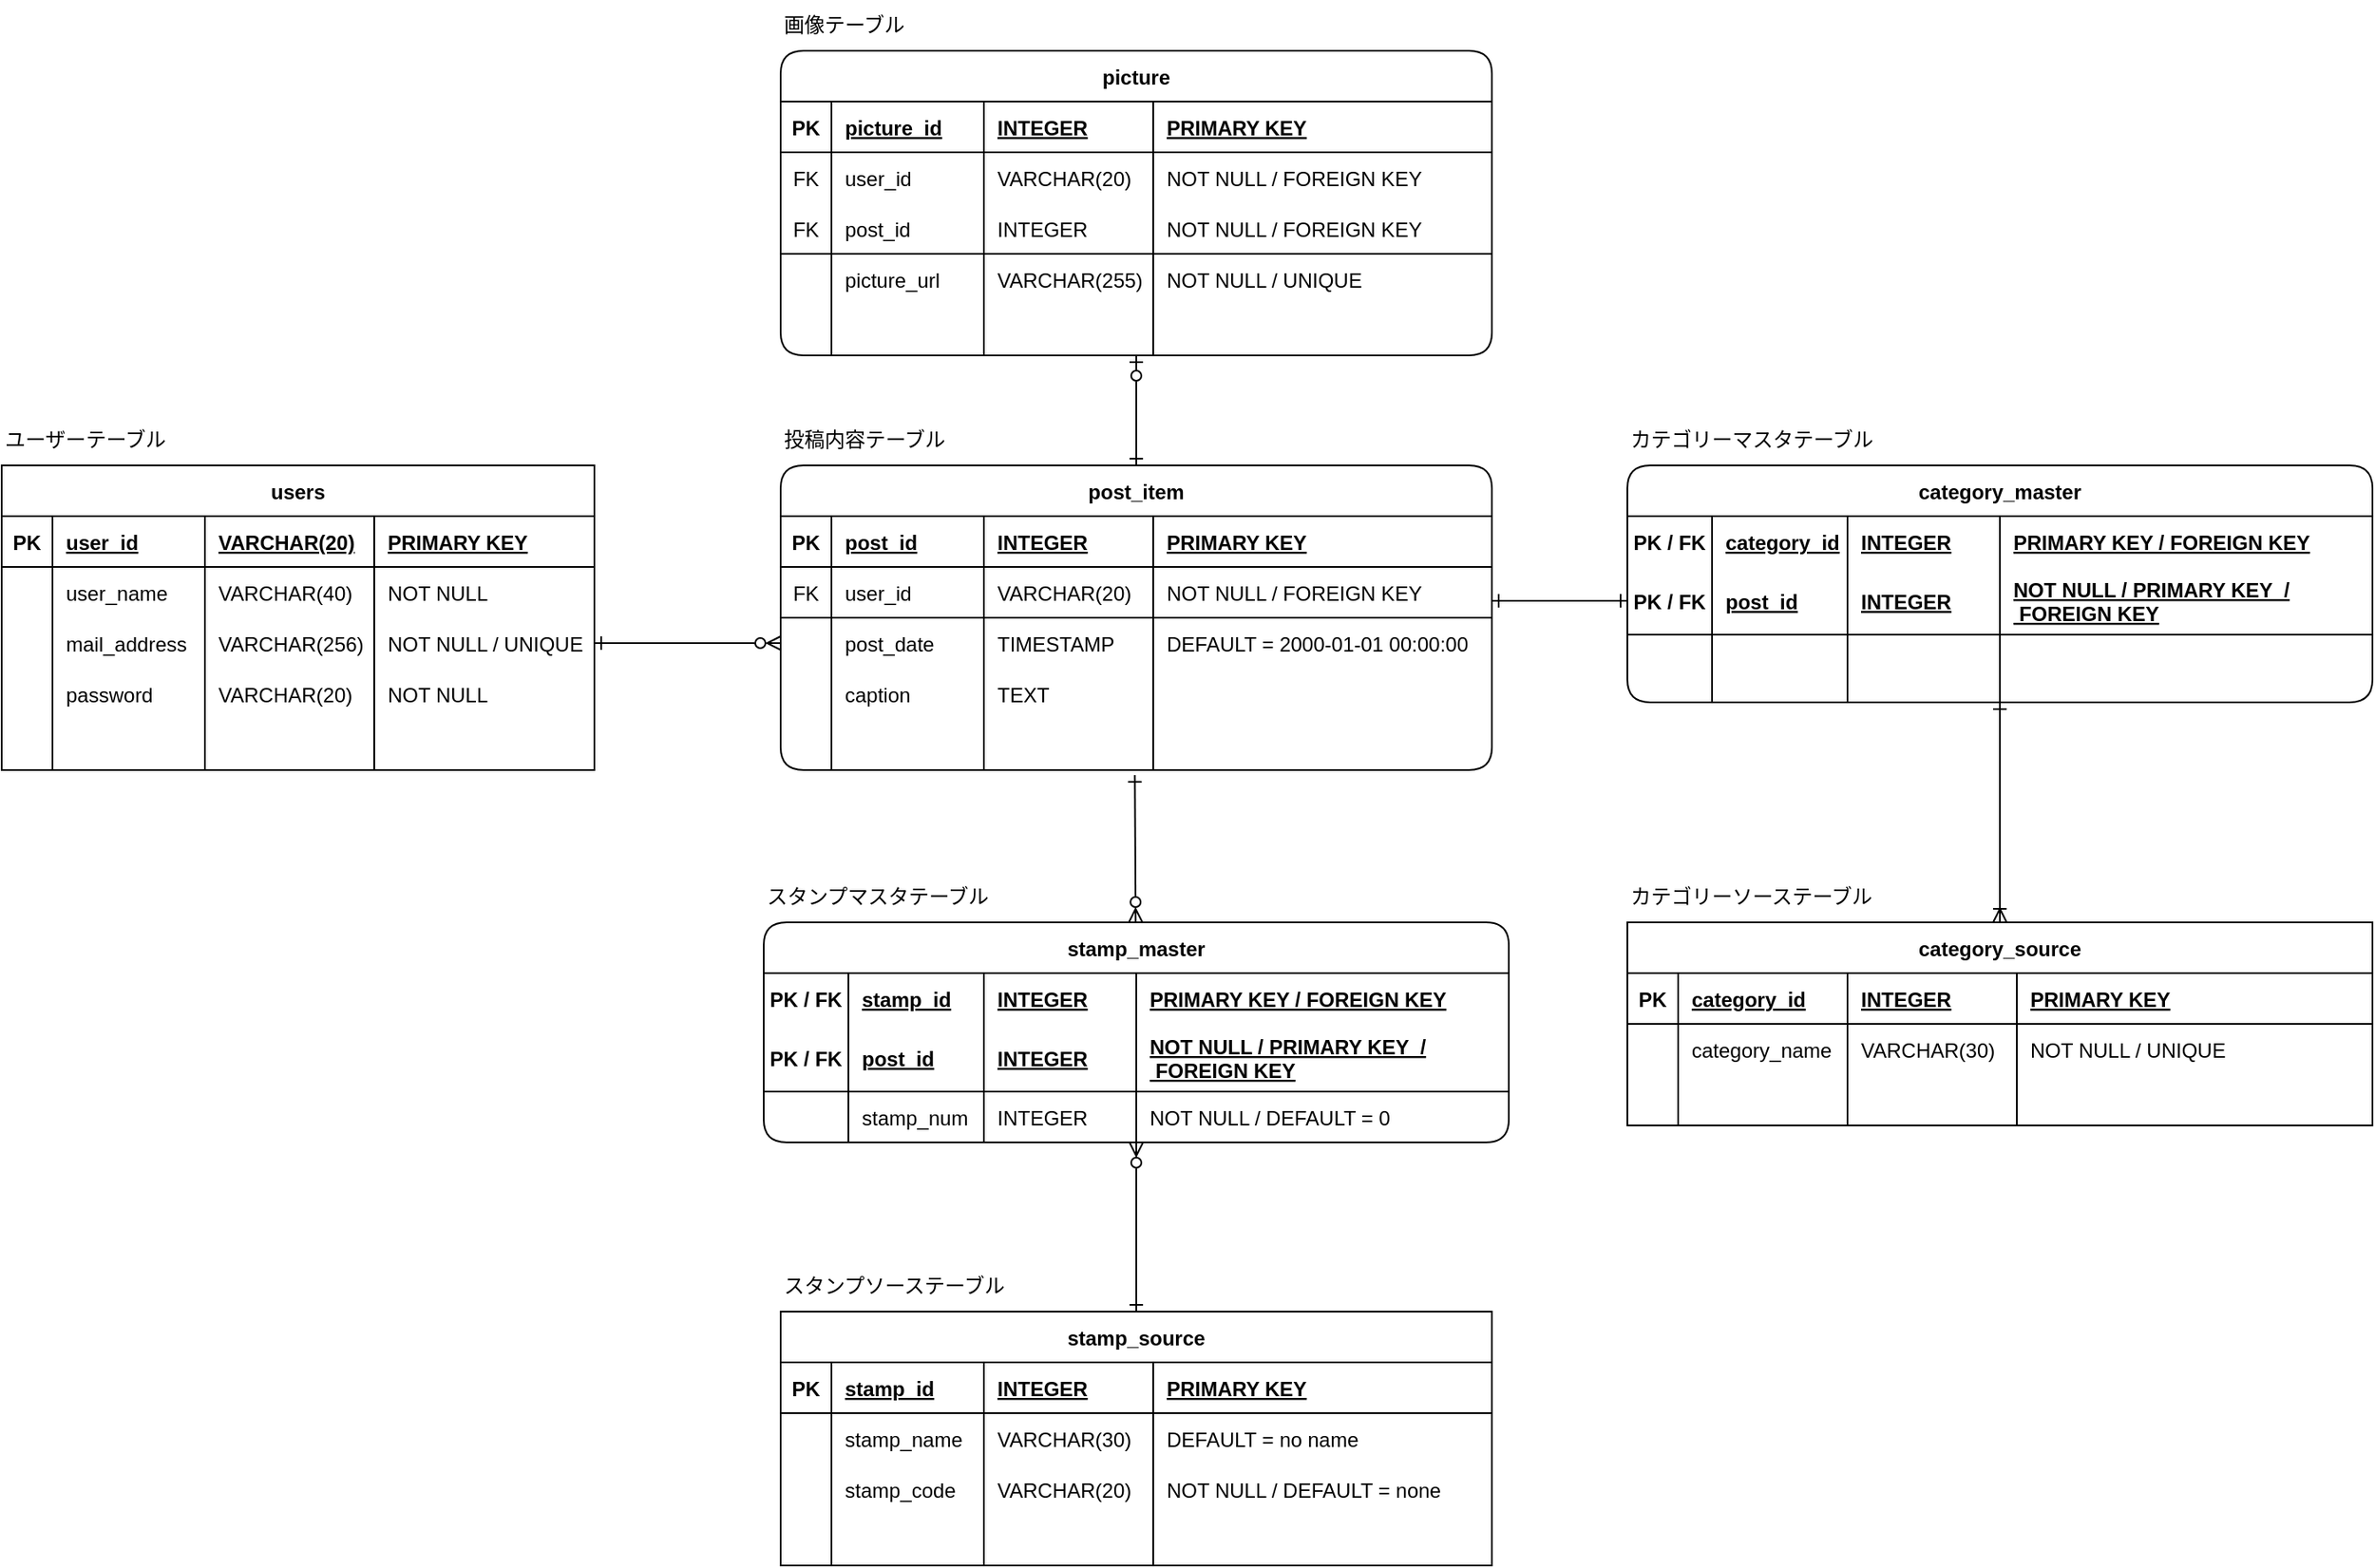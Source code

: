 <mxfile>
    <diagram id="DD2_MYTVP4-naRDr37un" name="物理設計ver">
        <mxGraphModel dx="666" dy="1687" grid="1" gridSize="10" guides="1" tooltips="1" connect="1" arrows="1" fold="1" page="1" pageScale="1" pageWidth="1600" pageHeight="900" math="0" shadow="0">
            <root>
                <mxCell id="0"/>
                <mxCell id="1" parent="0"/>
                <mxCell id="ElQEqkokP7DGrJVSCs05-3" value="ユーザーテーブル" style="text;strokeColor=none;align=left;fillColor=none;html=1;verticalAlign=middle;whiteSpace=wrap;rounded=0;" parent="1" vertex="1">
                    <mxGeometry x="40" y="30" width="110" height="30" as="geometry"/>
                </mxCell>
                <mxCell id="ElQEqkokP7DGrJVSCs05-4" value="users" style="shape=table;startSize=30;container=1;collapsible=1;childLayout=tableLayout;fixedRows=1;rowLines=0;fontStyle=1;align=center;resizeLast=1;" parent="1" vertex="1">
                    <mxGeometry x="40" y="60" width="350" height="180" as="geometry"/>
                </mxCell>
                <mxCell id="ElQEqkokP7DGrJVSCs05-5" value="" style="shape=tableRow;horizontal=0;startSize=0;swimlaneHead=0;swimlaneBody=0;fillColor=none;collapsible=0;dropTarget=0;points=[[0,0.5],[1,0.5]];portConstraint=eastwest;top=0;left=0;right=0;bottom=1;" parent="ElQEqkokP7DGrJVSCs05-4" vertex="1">
                    <mxGeometry y="30" width="350" height="30" as="geometry"/>
                </mxCell>
                <mxCell id="ElQEqkokP7DGrJVSCs05-6" value="PK" style="shape=partialRectangle;connectable=0;fillColor=none;top=0;left=0;bottom=0;right=0;fontStyle=1;overflow=hidden;" parent="ElQEqkokP7DGrJVSCs05-5" vertex="1">
                    <mxGeometry width="30" height="30" as="geometry">
                        <mxRectangle width="30" height="30" as="alternateBounds"/>
                    </mxGeometry>
                </mxCell>
                <mxCell id="ElQEqkokP7DGrJVSCs05-7" value="user_id" style="shape=partialRectangle;connectable=0;fillColor=none;top=0;left=0;bottom=0;right=0;align=left;spacingLeft=6;fontStyle=5;overflow=hidden;" parent="ElQEqkokP7DGrJVSCs05-5" vertex="1">
                    <mxGeometry x="30" width="90" height="30" as="geometry">
                        <mxRectangle width="90" height="30" as="alternateBounds"/>
                    </mxGeometry>
                </mxCell>
                <mxCell id="ElQEqkokP7DGrJVSCs05-20" value="VARCHAR(20)" style="shape=partialRectangle;connectable=0;fillColor=none;top=0;left=0;bottom=0;right=0;align=left;spacingLeft=6;fontStyle=5;overflow=hidden;" parent="ElQEqkokP7DGrJVSCs05-5" vertex="1">
                    <mxGeometry x="120" width="100" height="30" as="geometry">
                        <mxRectangle width="100" height="30" as="alternateBounds"/>
                    </mxGeometry>
                </mxCell>
                <mxCell id="ElQEqkokP7DGrJVSCs05-24" value="PRIMARY KEY" style="shape=partialRectangle;connectable=0;fillColor=none;top=0;left=0;bottom=0;right=0;align=left;spacingLeft=6;fontStyle=5;overflow=hidden;" parent="ElQEqkokP7DGrJVSCs05-5" vertex="1">
                    <mxGeometry x="220" width="130" height="30" as="geometry">
                        <mxRectangle width="130" height="30" as="alternateBounds"/>
                    </mxGeometry>
                </mxCell>
                <mxCell id="ElQEqkokP7DGrJVSCs05-8" value="" style="shape=tableRow;horizontal=0;startSize=0;swimlaneHead=0;swimlaneBody=0;fillColor=none;collapsible=0;dropTarget=0;points=[[0,0.5],[1,0.5]];portConstraint=eastwest;top=0;left=0;right=0;bottom=0;" parent="ElQEqkokP7DGrJVSCs05-4" vertex="1">
                    <mxGeometry y="60" width="350" height="30" as="geometry"/>
                </mxCell>
                <mxCell id="ElQEqkokP7DGrJVSCs05-9" value="" style="shape=partialRectangle;connectable=0;fillColor=none;top=0;left=0;bottom=0;right=0;editable=1;overflow=hidden;" parent="ElQEqkokP7DGrJVSCs05-8" vertex="1">
                    <mxGeometry width="30" height="30" as="geometry">
                        <mxRectangle width="30" height="30" as="alternateBounds"/>
                    </mxGeometry>
                </mxCell>
                <mxCell id="ElQEqkokP7DGrJVSCs05-10" value="user_name" style="shape=partialRectangle;connectable=0;fillColor=none;top=0;left=0;bottom=0;right=0;align=left;spacingLeft=6;overflow=hidden;" parent="ElQEqkokP7DGrJVSCs05-8" vertex="1">
                    <mxGeometry x="30" width="90" height="30" as="geometry">
                        <mxRectangle width="90" height="30" as="alternateBounds"/>
                    </mxGeometry>
                </mxCell>
                <mxCell id="ElQEqkokP7DGrJVSCs05-21" value="VARCHAR(40)" style="shape=partialRectangle;connectable=0;fillColor=none;top=0;left=0;bottom=0;right=0;align=left;spacingLeft=6;overflow=hidden;" parent="ElQEqkokP7DGrJVSCs05-8" vertex="1">
                    <mxGeometry x="120" width="100" height="30" as="geometry">
                        <mxRectangle width="100" height="30" as="alternateBounds"/>
                    </mxGeometry>
                </mxCell>
                <mxCell id="ElQEqkokP7DGrJVSCs05-25" value="NOT NULL" style="shape=partialRectangle;connectable=0;fillColor=none;top=0;left=0;bottom=0;right=0;align=left;spacingLeft=6;overflow=hidden;" parent="ElQEqkokP7DGrJVSCs05-8" vertex="1">
                    <mxGeometry x="220" width="130" height="30" as="geometry">
                        <mxRectangle width="130" height="30" as="alternateBounds"/>
                    </mxGeometry>
                </mxCell>
                <mxCell id="ElQEqkokP7DGrJVSCs05-11" value="" style="shape=tableRow;horizontal=0;startSize=0;swimlaneHead=0;swimlaneBody=0;fillColor=none;collapsible=0;dropTarget=0;points=[[0,0.5],[1,0.5]];portConstraint=eastwest;top=0;left=0;right=0;bottom=0;" parent="ElQEqkokP7DGrJVSCs05-4" vertex="1">
                    <mxGeometry y="90" width="350" height="30" as="geometry"/>
                </mxCell>
                <mxCell id="ElQEqkokP7DGrJVSCs05-12" value="" style="shape=partialRectangle;connectable=0;fillColor=none;top=0;left=0;bottom=0;right=0;editable=1;overflow=hidden;" parent="ElQEqkokP7DGrJVSCs05-11" vertex="1">
                    <mxGeometry width="30" height="30" as="geometry">
                        <mxRectangle width="30" height="30" as="alternateBounds"/>
                    </mxGeometry>
                </mxCell>
                <mxCell id="ElQEqkokP7DGrJVSCs05-13" value="mail_address" style="shape=partialRectangle;connectable=0;fillColor=none;top=0;left=0;bottom=0;right=0;align=left;spacingLeft=6;overflow=hidden;" parent="ElQEqkokP7DGrJVSCs05-11" vertex="1">
                    <mxGeometry x="30" width="90" height="30" as="geometry">
                        <mxRectangle width="90" height="30" as="alternateBounds"/>
                    </mxGeometry>
                </mxCell>
                <mxCell id="ElQEqkokP7DGrJVSCs05-22" value="VARCHAR(256)" style="shape=partialRectangle;connectable=0;fillColor=none;top=0;left=0;bottom=0;right=0;align=left;spacingLeft=6;overflow=hidden;" parent="ElQEqkokP7DGrJVSCs05-11" vertex="1">
                    <mxGeometry x="120" width="100" height="30" as="geometry">
                        <mxRectangle width="100" height="30" as="alternateBounds"/>
                    </mxGeometry>
                </mxCell>
                <mxCell id="ElQEqkokP7DGrJVSCs05-26" value="NOT NULL / UNIQUE" style="shape=partialRectangle;connectable=0;fillColor=none;top=0;left=0;bottom=0;right=0;align=left;spacingLeft=6;overflow=hidden;" parent="ElQEqkokP7DGrJVSCs05-11" vertex="1">
                    <mxGeometry x="220" width="130" height="30" as="geometry">
                        <mxRectangle width="130" height="30" as="alternateBounds"/>
                    </mxGeometry>
                </mxCell>
                <mxCell id="ElQEqkokP7DGrJVSCs05-14" value="" style="shape=tableRow;horizontal=0;startSize=0;swimlaneHead=0;swimlaneBody=0;fillColor=none;collapsible=0;dropTarget=0;points=[[0,0.5],[1,0.5]];portConstraint=eastwest;top=0;left=0;right=0;bottom=0;" parent="ElQEqkokP7DGrJVSCs05-4" vertex="1">
                    <mxGeometry y="120" width="350" height="30" as="geometry"/>
                </mxCell>
                <mxCell id="ElQEqkokP7DGrJVSCs05-15" value="" style="shape=partialRectangle;connectable=0;fillColor=none;top=0;left=0;bottom=0;right=0;editable=1;overflow=hidden;" parent="ElQEqkokP7DGrJVSCs05-14" vertex="1">
                    <mxGeometry width="30" height="30" as="geometry">
                        <mxRectangle width="30" height="30" as="alternateBounds"/>
                    </mxGeometry>
                </mxCell>
                <mxCell id="ElQEqkokP7DGrJVSCs05-16" value="password" style="shape=partialRectangle;connectable=0;fillColor=none;top=0;left=0;bottom=0;right=0;align=left;spacingLeft=6;overflow=hidden;" parent="ElQEqkokP7DGrJVSCs05-14" vertex="1">
                    <mxGeometry x="30" width="90" height="30" as="geometry">
                        <mxRectangle width="90" height="30" as="alternateBounds"/>
                    </mxGeometry>
                </mxCell>
                <mxCell id="ElQEqkokP7DGrJVSCs05-23" value="VARCHAR(20)" style="shape=partialRectangle;connectable=0;fillColor=none;top=0;left=0;bottom=0;right=0;align=left;spacingLeft=6;overflow=hidden;" parent="ElQEqkokP7DGrJVSCs05-14" vertex="1">
                    <mxGeometry x="120" width="100" height="30" as="geometry">
                        <mxRectangle width="100" height="30" as="alternateBounds"/>
                    </mxGeometry>
                </mxCell>
                <mxCell id="ElQEqkokP7DGrJVSCs05-27" value="NOT NULL" style="shape=partialRectangle;connectable=0;fillColor=none;top=0;left=0;bottom=0;right=0;align=left;spacingLeft=6;overflow=hidden;" parent="ElQEqkokP7DGrJVSCs05-14" vertex="1">
                    <mxGeometry x="220" width="130" height="30" as="geometry">
                        <mxRectangle width="130" height="30" as="alternateBounds"/>
                    </mxGeometry>
                </mxCell>
                <mxCell id="ElQEqkokP7DGrJVSCs05-28" style="shape=tableRow;horizontal=0;startSize=0;swimlaneHead=0;swimlaneBody=0;fillColor=none;collapsible=0;dropTarget=0;points=[[0,0.5],[1,0.5]];portConstraint=eastwest;top=0;left=0;right=0;bottom=0;" parent="ElQEqkokP7DGrJVSCs05-4" vertex="1">
                    <mxGeometry y="150" width="350" height="30" as="geometry"/>
                </mxCell>
                <mxCell id="ElQEqkokP7DGrJVSCs05-29" style="shape=partialRectangle;connectable=0;fillColor=none;top=0;left=0;bottom=0;right=0;editable=1;overflow=hidden;" parent="ElQEqkokP7DGrJVSCs05-28" vertex="1">
                    <mxGeometry width="30" height="30" as="geometry">
                        <mxRectangle width="30" height="30" as="alternateBounds"/>
                    </mxGeometry>
                </mxCell>
                <mxCell id="ElQEqkokP7DGrJVSCs05-30" style="shape=partialRectangle;connectable=0;fillColor=none;top=0;left=0;bottom=0;right=0;align=left;spacingLeft=6;overflow=hidden;" parent="ElQEqkokP7DGrJVSCs05-28" vertex="1">
                    <mxGeometry x="30" width="90" height="30" as="geometry">
                        <mxRectangle width="90" height="30" as="alternateBounds"/>
                    </mxGeometry>
                </mxCell>
                <mxCell id="ElQEqkokP7DGrJVSCs05-31" style="shape=partialRectangle;connectable=0;fillColor=none;top=0;left=0;bottom=0;right=0;align=left;spacingLeft=6;overflow=hidden;" parent="ElQEqkokP7DGrJVSCs05-28" vertex="1">
                    <mxGeometry x="120" width="100" height="30" as="geometry">
                        <mxRectangle width="100" height="30" as="alternateBounds"/>
                    </mxGeometry>
                </mxCell>
                <mxCell id="ElQEqkokP7DGrJVSCs05-32" style="shape=partialRectangle;connectable=0;fillColor=none;top=0;left=0;bottom=0;right=0;align=left;spacingLeft=6;overflow=hidden;" parent="ElQEqkokP7DGrJVSCs05-28" vertex="1">
                    <mxGeometry x="220" width="130" height="30" as="geometry">
                        <mxRectangle width="130" height="30" as="alternateBounds"/>
                    </mxGeometry>
                </mxCell>
                <mxCell id="ElQEqkokP7DGrJVSCs05-39" value="投稿内容テーブル" style="text;strokeColor=none;align=left;fillColor=none;html=1;verticalAlign=middle;whiteSpace=wrap;rounded=0;" parent="1" vertex="1">
                    <mxGeometry x="500" y="30" width="110" height="30" as="geometry"/>
                </mxCell>
                <mxCell id="ElQEqkokP7DGrJVSCs05-40" value="post_item" style="shape=table;startSize=30;container=1;collapsible=1;childLayout=tableLayout;fixedRows=1;rowLines=0;fontStyle=1;align=center;resizeLast=1;rounded=1;" parent="1" vertex="1">
                    <mxGeometry x="500" y="60" width="420" height="180" as="geometry"/>
                </mxCell>
                <mxCell id="ElQEqkokP7DGrJVSCs05-41" value="" style="shape=tableRow;horizontal=0;startSize=0;swimlaneHead=0;swimlaneBody=0;fillColor=none;collapsible=0;dropTarget=0;points=[[0,0.5],[1,0.5]];portConstraint=eastwest;top=0;left=0;right=0;bottom=1;" parent="ElQEqkokP7DGrJVSCs05-40" vertex="1">
                    <mxGeometry y="30" width="420" height="30" as="geometry"/>
                </mxCell>
                <mxCell id="ElQEqkokP7DGrJVSCs05-42" value="PK" style="shape=partialRectangle;connectable=0;fillColor=none;top=0;left=0;bottom=0;right=0;fontStyle=1;overflow=hidden;" parent="ElQEqkokP7DGrJVSCs05-41" vertex="1">
                    <mxGeometry width="30" height="30" as="geometry">
                        <mxRectangle width="30" height="30" as="alternateBounds"/>
                    </mxGeometry>
                </mxCell>
                <mxCell id="ElQEqkokP7DGrJVSCs05-43" value="post_id" style="shape=partialRectangle;connectable=0;fillColor=none;top=0;left=0;bottom=0;right=0;align=left;spacingLeft=6;fontStyle=5;overflow=hidden;" parent="ElQEqkokP7DGrJVSCs05-41" vertex="1">
                    <mxGeometry x="30" width="90" height="30" as="geometry">
                        <mxRectangle width="90" height="30" as="alternateBounds"/>
                    </mxGeometry>
                </mxCell>
                <mxCell id="ElQEqkokP7DGrJVSCs05-44" value="INTEGER" style="shape=partialRectangle;connectable=0;fillColor=none;top=0;left=0;bottom=0;right=0;align=left;spacingLeft=6;fontStyle=5;overflow=hidden;" parent="ElQEqkokP7DGrJVSCs05-41" vertex="1">
                    <mxGeometry x="120" width="100" height="30" as="geometry">
                        <mxRectangle width="100" height="30" as="alternateBounds"/>
                    </mxGeometry>
                </mxCell>
                <mxCell id="ElQEqkokP7DGrJVSCs05-45" value="PRIMARY KEY" style="shape=partialRectangle;connectable=0;fillColor=none;top=0;left=0;bottom=0;right=0;align=left;spacingLeft=6;fontStyle=5;overflow=hidden;" parent="ElQEqkokP7DGrJVSCs05-41" vertex="1">
                    <mxGeometry x="220" width="200" height="30" as="geometry">
                        <mxRectangle width="200" height="30" as="alternateBounds"/>
                    </mxGeometry>
                </mxCell>
                <mxCell id="ElQEqkokP7DGrJVSCs05-72" style="shape=tableRow;horizontal=0;startSize=0;swimlaneHead=0;swimlaneBody=0;fillColor=none;collapsible=0;dropTarget=0;points=[[0,0.5],[1,0.5]];portConstraint=eastwest;top=0;left=0;right=0;bottom=1;" parent="ElQEqkokP7DGrJVSCs05-40" vertex="1">
                    <mxGeometry y="60" width="420" height="30" as="geometry"/>
                </mxCell>
                <mxCell id="ElQEqkokP7DGrJVSCs05-73" value="FK" style="shape=partialRectangle;connectable=0;fillColor=none;top=0;left=0;bottom=0;right=0;fontStyle=0;overflow=hidden;" parent="ElQEqkokP7DGrJVSCs05-72" vertex="1">
                    <mxGeometry width="30" height="30" as="geometry">
                        <mxRectangle width="30" height="30" as="alternateBounds"/>
                    </mxGeometry>
                </mxCell>
                <mxCell id="ElQEqkokP7DGrJVSCs05-74" value="user_id" style="shape=partialRectangle;connectable=0;fillColor=none;top=0;left=0;bottom=0;right=0;align=left;spacingLeft=6;fontStyle=0;overflow=hidden;" parent="ElQEqkokP7DGrJVSCs05-72" vertex="1">
                    <mxGeometry x="30" width="90" height="30" as="geometry">
                        <mxRectangle width="90" height="30" as="alternateBounds"/>
                    </mxGeometry>
                </mxCell>
                <mxCell id="ElQEqkokP7DGrJVSCs05-75" value="VARCHAR(20)" style="shape=partialRectangle;connectable=0;fillColor=none;top=0;left=0;bottom=0;right=0;align=left;spacingLeft=6;fontStyle=0;overflow=hidden;" parent="ElQEqkokP7DGrJVSCs05-72" vertex="1">
                    <mxGeometry x="120" width="100" height="30" as="geometry">
                        <mxRectangle width="100" height="30" as="alternateBounds"/>
                    </mxGeometry>
                </mxCell>
                <mxCell id="ElQEqkokP7DGrJVSCs05-76" value="NOT NULL / FOREIGN KEY" style="shape=partialRectangle;connectable=0;fillColor=none;top=0;left=0;bottom=0;right=0;align=left;spacingLeft=6;fontStyle=0;overflow=hidden;" parent="ElQEqkokP7DGrJVSCs05-72" vertex="1">
                    <mxGeometry x="220" width="200" height="30" as="geometry">
                        <mxRectangle width="200" height="30" as="alternateBounds"/>
                    </mxGeometry>
                </mxCell>
                <mxCell id="ElQEqkokP7DGrJVSCs05-51" value="" style="shape=tableRow;horizontal=0;startSize=0;swimlaneHead=0;swimlaneBody=0;fillColor=none;collapsible=0;dropTarget=0;points=[[0,0.5],[1,0.5]];portConstraint=eastwest;top=0;left=0;right=0;bottom=0;" parent="ElQEqkokP7DGrJVSCs05-40" vertex="1">
                    <mxGeometry y="90" width="420" height="30" as="geometry"/>
                </mxCell>
                <mxCell id="ElQEqkokP7DGrJVSCs05-52" value="" style="shape=partialRectangle;connectable=0;fillColor=none;top=0;left=0;bottom=0;right=0;editable=1;overflow=hidden;" parent="ElQEqkokP7DGrJVSCs05-51" vertex="1">
                    <mxGeometry width="30" height="30" as="geometry">
                        <mxRectangle width="30" height="30" as="alternateBounds"/>
                    </mxGeometry>
                </mxCell>
                <mxCell id="ElQEqkokP7DGrJVSCs05-53" value="post_date" style="shape=partialRectangle;connectable=0;fillColor=none;top=0;left=0;bottom=0;right=0;align=left;spacingLeft=6;overflow=hidden;" parent="ElQEqkokP7DGrJVSCs05-51" vertex="1">
                    <mxGeometry x="30" width="90" height="30" as="geometry">
                        <mxRectangle width="90" height="30" as="alternateBounds"/>
                    </mxGeometry>
                </mxCell>
                <mxCell id="ElQEqkokP7DGrJVSCs05-54" value="TIMESTAMP" style="shape=partialRectangle;connectable=0;fillColor=none;top=0;left=0;bottom=0;right=0;align=left;spacingLeft=6;overflow=hidden;" parent="ElQEqkokP7DGrJVSCs05-51" vertex="1">
                    <mxGeometry x="120" width="100" height="30" as="geometry">
                        <mxRectangle width="100" height="30" as="alternateBounds"/>
                    </mxGeometry>
                </mxCell>
                <mxCell id="ElQEqkokP7DGrJVSCs05-55" value="DEFAULT = 2000-01-01 00:00:00" style="shape=partialRectangle;connectable=0;fillColor=none;top=0;left=0;bottom=0;right=0;align=left;spacingLeft=6;overflow=hidden;" parent="ElQEqkokP7DGrJVSCs05-51" vertex="1">
                    <mxGeometry x="220" width="200" height="30" as="geometry">
                        <mxRectangle width="200" height="30" as="alternateBounds"/>
                    </mxGeometry>
                </mxCell>
                <mxCell id="ElQEqkokP7DGrJVSCs05-56" value="" style="shape=tableRow;horizontal=0;startSize=0;swimlaneHead=0;swimlaneBody=0;fillColor=none;collapsible=0;dropTarget=0;points=[[0,0.5],[1,0.5]];portConstraint=eastwest;top=0;left=0;right=0;bottom=0;" parent="ElQEqkokP7DGrJVSCs05-40" vertex="1">
                    <mxGeometry y="120" width="420" height="30" as="geometry"/>
                </mxCell>
                <mxCell id="ElQEqkokP7DGrJVSCs05-57" value="" style="shape=partialRectangle;connectable=0;fillColor=none;top=0;left=0;bottom=0;right=0;editable=1;overflow=hidden;" parent="ElQEqkokP7DGrJVSCs05-56" vertex="1">
                    <mxGeometry width="30" height="30" as="geometry">
                        <mxRectangle width="30" height="30" as="alternateBounds"/>
                    </mxGeometry>
                </mxCell>
                <mxCell id="ElQEqkokP7DGrJVSCs05-58" value="caption" style="shape=partialRectangle;connectable=0;fillColor=none;top=0;left=0;bottom=0;right=0;align=left;spacingLeft=6;overflow=hidden;" parent="ElQEqkokP7DGrJVSCs05-56" vertex="1">
                    <mxGeometry x="30" width="90" height="30" as="geometry">
                        <mxRectangle width="90" height="30" as="alternateBounds"/>
                    </mxGeometry>
                </mxCell>
                <mxCell id="ElQEqkokP7DGrJVSCs05-59" value="TEXT" style="shape=partialRectangle;connectable=0;fillColor=none;top=0;left=0;bottom=0;right=0;align=left;spacingLeft=6;overflow=hidden;" parent="ElQEqkokP7DGrJVSCs05-56" vertex="1">
                    <mxGeometry x="120" width="100" height="30" as="geometry">
                        <mxRectangle width="100" height="30" as="alternateBounds"/>
                    </mxGeometry>
                </mxCell>
                <mxCell id="ElQEqkokP7DGrJVSCs05-60" value="" style="shape=partialRectangle;connectable=0;fillColor=none;top=0;left=0;bottom=0;right=0;align=left;spacingLeft=6;overflow=hidden;" parent="ElQEqkokP7DGrJVSCs05-56" vertex="1">
                    <mxGeometry x="220" width="200" height="30" as="geometry">
                        <mxRectangle width="200" height="30" as="alternateBounds"/>
                    </mxGeometry>
                </mxCell>
                <mxCell id="ElQEqkokP7DGrJVSCs05-66" style="shape=tableRow;horizontal=0;startSize=0;swimlaneHead=0;swimlaneBody=0;fillColor=none;collapsible=0;dropTarget=0;points=[[0,0.5],[1,0.5]];portConstraint=eastwest;top=0;left=0;right=0;bottom=0;" parent="ElQEqkokP7DGrJVSCs05-40" vertex="1">
                    <mxGeometry y="150" width="420" height="30" as="geometry"/>
                </mxCell>
                <mxCell id="ElQEqkokP7DGrJVSCs05-67" style="shape=partialRectangle;connectable=0;fillColor=none;top=0;left=0;bottom=0;right=0;editable=1;overflow=hidden;" parent="ElQEqkokP7DGrJVSCs05-66" vertex="1">
                    <mxGeometry width="30" height="30" as="geometry">
                        <mxRectangle width="30" height="30" as="alternateBounds"/>
                    </mxGeometry>
                </mxCell>
                <mxCell id="ElQEqkokP7DGrJVSCs05-68" style="shape=partialRectangle;connectable=0;fillColor=none;top=0;left=0;bottom=0;right=0;align=left;spacingLeft=6;overflow=hidden;" parent="ElQEqkokP7DGrJVSCs05-66" vertex="1">
                    <mxGeometry x="30" width="90" height="30" as="geometry">
                        <mxRectangle width="90" height="30" as="alternateBounds"/>
                    </mxGeometry>
                </mxCell>
                <mxCell id="ElQEqkokP7DGrJVSCs05-69" style="shape=partialRectangle;connectable=0;fillColor=none;top=0;left=0;bottom=0;right=0;align=left;spacingLeft=6;overflow=hidden;" parent="ElQEqkokP7DGrJVSCs05-66" vertex="1">
                    <mxGeometry x="120" width="100" height="30" as="geometry">
                        <mxRectangle width="100" height="30" as="alternateBounds"/>
                    </mxGeometry>
                </mxCell>
                <mxCell id="ElQEqkokP7DGrJVSCs05-70" style="shape=partialRectangle;connectable=0;fillColor=none;top=0;left=0;bottom=0;right=0;align=left;spacingLeft=6;overflow=hidden;" parent="ElQEqkokP7DGrJVSCs05-66" vertex="1">
                    <mxGeometry x="220" width="200" height="30" as="geometry">
                        <mxRectangle width="200" height="30" as="alternateBounds"/>
                    </mxGeometry>
                </mxCell>
                <mxCell id="ElQEqkokP7DGrJVSCs05-77" value="" style="fontSize=12;html=1;endArrow=ERzeroToMany;endFill=0;startArrow=ERone;startFill=0;rounded=0;elbow=vertical;entryX=0;entryY=0.5;entryDx=0;entryDy=0;exitX=1;exitY=0.5;exitDx=0;exitDy=0;" parent="1" source="ElQEqkokP7DGrJVSCs05-11" target="ElQEqkokP7DGrJVSCs05-51" edge="1">
                    <mxGeometry width="100" height="100" relative="1" as="geometry">
                        <mxPoint x="390.0" y="192" as="sourcePoint"/>
                        <mxPoint x="550" y="20" as="targetPoint"/>
                    </mxGeometry>
                </mxCell>
                <mxCell id="ElQEqkokP7DGrJVSCs05-124" value="スタンプマスタテーブル" style="text;strokeColor=none;align=left;fillColor=none;html=1;verticalAlign=middle;whiteSpace=wrap;rounded=0;" parent="1" vertex="1">
                    <mxGeometry x="490" y="300" width="140" height="30" as="geometry"/>
                </mxCell>
                <mxCell id="ElQEqkokP7DGrJVSCs05-125" value="stamp_master" style="shape=table;startSize=30;container=1;collapsible=1;childLayout=tableLayout;fixedRows=1;rowLines=0;fontStyle=1;align=center;resizeLast=1;rounded=1;" parent="1" vertex="1">
                    <mxGeometry x="490" y="330" width="440" height="130" as="geometry"/>
                </mxCell>
                <mxCell id="oAvwOuADHRWLTLj6zuiw-43" value="" style="shape=tableRow;horizontal=0;startSize=0;swimlaneHead=0;swimlaneBody=0;fillColor=none;collapsible=0;dropTarget=0;points=[[0,0.5],[1,0.5]];portConstraint=eastwest;top=0;left=0;right=0;bottom=1;strokeColor=none;" parent="ElQEqkokP7DGrJVSCs05-125" vertex="1">
                    <mxGeometry y="30" width="440" height="30" as="geometry"/>
                </mxCell>
                <mxCell id="oAvwOuADHRWLTLj6zuiw-44" value="PK / FK" style="shape=partialRectangle;connectable=0;fillColor=none;top=0;left=0;bottom=0;right=0;fontStyle=1;overflow=hidden;" parent="oAvwOuADHRWLTLj6zuiw-43" vertex="1">
                    <mxGeometry width="50" height="30" as="geometry">
                        <mxRectangle width="50" height="30" as="alternateBounds"/>
                    </mxGeometry>
                </mxCell>
                <mxCell id="oAvwOuADHRWLTLj6zuiw-45" value="stamp_id" style="shape=partialRectangle;connectable=0;fillColor=none;top=0;left=0;bottom=0;right=0;align=left;spacingLeft=6;fontStyle=5;overflow=hidden;" parent="oAvwOuADHRWLTLj6zuiw-43" vertex="1">
                    <mxGeometry x="50" width="80" height="30" as="geometry">
                        <mxRectangle width="80" height="30" as="alternateBounds"/>
                    </mxGeometry>
                </mxCell>
                <mxCell id="oAvwOuADHRWLTLj6zuiw-46" value="INTEGER" style="shape=partialRectangle;connectable=0;fillColor=none;top=0;left=0;bottom=0;right=0;align=left;spacingLeft=6;fontStyle=5;overflow=hidden;" parent="oAvwOuADHRWLTLj6zuiw-43" vertex="1">
                    <mxGeometry x="130" width="90" height="30" as="geometry">
                        <mxRectangle width="90" height="30" as="alternateBounds"/>
                    </mxGeometry>
                </mxCell>
                <mxCell id="oAvwOuADHRWLTLj6zuiw-47" value="PRIMARY KEY / FOREIGN KEY" style="shape=partialRectangle;connectable=0;fillColor=none;top=0;left=0;bottom=0;right=0;align=left;spacingLeft=6;fontStyle=5;overflow=hidden;strokeColor=default;" parent="oAvwOuADHRWLTLj6zuiw-43" vertex="1">
                    <mxGeometry x="220" width="220" height="30" as="geometry">
                        <mxRectangle width="220" height="30" as="alternateBounds"/>
                    </mxGeometry>
                </mxCell>
                <mxCell id="oAvwOuADHRWLTLj6zuiw-38" style="shape=tableRow;horizontal=0;startSize=0;swimlaneHead=0;swimlaneBody=0;fillColor=none;collapsible=0;dropTarget=0;points=[[0,0.5],[1,0.5]];portConstraint=eastwest;top=0;left=0;right=0;bottom=1;strokeColor=default;" parent="ElQEqkokP7DGrJVSCs05-125" vertex="1">
                    <mxGeometry y="60" width="440" height="40" as="geometry"/>
                </mxCell>
                <mxCell id="oAvwOuADHRWLTLj6zuiw-39" value="PK / FK" style="shape=partialRectangle;connectable=0;fillColor=none;top=0;left=0;bottom=0;right=0;fontStyle=1;overflow=hidden;" parent="oAvwOuADHRWLTLj6zuiw-38" vertex="1">
                    <mxGeometry width="50" height="40" as="geometry">
                        <mxRectangle width="50" height="40" as="alternateBounds"/>
                    </mxGeometry>
                </mxCell>
                <mxCell id="oAvwOuADHRWLTLj6zuiw-40" value="post_id" style="shape=partialRectangle;connectable=0;fillColor=none;top=0;left=0;bottom=0;right=0;align=left;spacingLeft=6;fontStyle=5;overflow=hidden;" parent="oAvwOuADHRWLTLj6zuiw-38" vertex="1">
                    <mxGeometry x="50" width="80" height="40" as="geometry">
                        <mxRectangle width="80" height="40" as="alternateBounds"/>
                    </mxGeometry>
                </mxCell>
                <mxCell id="oAvwOuADHRWLTLj6zuiw-41" value="INTEGER" style="shape=partialRectangle;connectable=0;fillColor=none;top=0;left=0;bottom=0;right=0;align=left;spacingLeft=6;fontStyle=5;overflow=hidden;" parent="oAvwOuADHRWLTLj6zuiw-38" vertex="1">
                    <mxGeometry x="130" width="90" height="40" as="geometry">
                        <mxRectangle width="90" height="40" as="alternateBounds"/>
                    </mxGeometry>
                </mxCell>
                <mxCell id="oAvwOuADHRWLTLj6zuiw-42" value="NOT NULL / PRIMARY KEY  /&#10; FOREIGN KEY" style="shape=partialRectangle;connectable=0;fillColor=none;top=0;left=0;bottom=0;right=0;align=left;spacingLeft=6;fontStyle=5;overflow=hidden;" parent="oAvwOuADHRWLTLj6zuiw-38" vertex="1">
                    <mxGeometry x="220" width="220" height="40" as="geometry">
                        <mxRectangle width="220" height="40" as="alternateBounds"/>
                    </mxGeometry>
                </mxCell>
                <mxCell id="ElQEqkokP7DGrJVSCs05-146" style="shape=tableRow;horizontal=0;startSize=0;swimlaneHead=0;swimlaneBody=0;fillColor=none;collapsible=0;dropTarget=0;points=[[0,0.5],[1,0.5]];portConstraint=eastwest;top=0;left=0;right=0;bottom=0;" parent="ElQEqkokP7DGrJVSCs05-125" vertex="1">
                    <mxGeometry y="100" width="440" height="30" as="geometry"/>
                </mxCell>
                <mxCell id="ElQEqkokP7DGrJVSCs05-147" style="shape=partialRectangle;connectable=0;fillColor=none;top=0;left=0;bottom=0;right=0;editable=1;overflow=hidden;" parent="ElQEqkokP7DGrJVSCs05-146" vertex="1">
                    <mxGeometry width="50" height="30" as="geometry">
                        <mxRectangle width="50" height="30" as="alternateBounds"/>
                    </mxGeometry>
                </mxCell>
                <mxCell id="ElQEqkokP7DGrJVSCs05-148" value="stamp_num" style="shape=partialRectangle;connectable=0;fillColor=none;top=0;left=0;bottom=0;right=0;align=left;spacingLeft=6;overflow=hidden;" parent="ElQEqkokP7DGrJVSCs05-146" vertex="1">
                    <mxGeometry x="50" width="80" height="30" as="geometry">
                        <mxRectangle width="80" height="30" as="alternateBounds"/>
                    </mxGeometry>
                </mxCell>
                <mxCell id="ElQEqkokP7DGrJVSCs05-149" value="INTEGER" style="shape=partialRectangle;connectable=0;fillColor=none;top=0;left=0;bottom=0;right=0;align=left;spacingLeft=6;overflow=hidden;" parent="ElQEqkokP7DGrJVSCs05-146" vertex="1">
                    <mxGeometry x="130" width="90" height="30" as="geometry">
                        <mxRectangle width="90" height="30" as="alternateBounds"/>
                    </mxGeometry>
                </mxCell>
                <mxCell id="ElQEqkokP7DGrJVSCs05-150" value="NOT NULL / DEFAULT = 0" style="shape=partialRectangle;connectable=0;fillColor=none;top=0;left=0;bottom=0;right=0;align=left;spacingLeft=6;overflow=hidden;" parent="ElQEqkokP7DGrJVSCs05-146" vertex="1">
                    <mxGeometry x="220" width="220" height="30" as="geometry">
                        <mxRectangle width="220" height="30" as="alternateBounds"/>
                    </mxGeometry>
                </mxCell>
                <mxCell id="ElQEqkokP7DGrJVSCs05-167" value="画像テーブル" style="text;strokeColor=none;align=left;fillColor=none;html=1;verticalAlign=middle;whiteSpace=wrap;rounded=0;" parent="1" vertex="1">
                    <mxGeometry x="500" y="-215" width="110" height="30" as="geometry"/>
                </mxCell>
                <mxCell id="ElQEqkokP7DGrJVSCs05-168" value="picture" style="shape=table;startSize=30;container=1;collapsible=1;childLayout=tableLayout;fixedRows=1;rowLines=0;fontStyle=1;align=center;resizeLast=1;rounded=1;" parent="1" vertex="1">
                    <mxGeometry x="500" y="-185" width="420" height="180" as="geometry"/>
                </mxCell>
                <mxCell id="ElQEqkokP7DGrJVSCs05-169" value="" style="shape=tableRow;horizontal=0;startSize=0;swimlaneHead=0;swimlaneBody=0;fillColor=none;collapsible=0;dropTarget=0;points=[[0,0.5],[1,0.5]];portConstraint=eastwest;top=0;left=0;right=0;bottom=1;" parent="ElQEqkokP7DGrJVSCs05-168" vertex="1">
                    <mxGeometry y="30" width="420" height="30" as="geometry"/>
                </mxCell>
                <mxCell id="ElQEqkokP7DGrJVSCs05-170" value="PK" style="shape=partialRectangle;connectable=0;fillColor=none;top=0;left=0;bottom=0;right=0;fontStyle=1;overflow=hidden;" parent="ElQEqkokP7DGrJVSCs05-169" vertex="1">
                    <mxGeometry width="30" height="30" as="geometry">
                        <mxRectangle width="30" height="30" as="alternateBounds"/>
                    </mxGeometry>
                </mxCell>
                <mxCell id="ElQEqkokP7DGrJVSCs05-171" value="picture_id" style="shape=partialRectangle;connectable=0;fillColor=none;top=0;left=0;bottom=0;right=0;align=left;spacingLeft=6;fontStyle=5;overflow=hidden;" parent="ElQEqkokP7DGrJVSCs05-169" vertex="1">
                    <mxGeometry x="30" width="90" height="30" as="geometry">
                        <mxRectangle width="90" height="30" as="alternateBounds"/>
                    </mxGeometry>
                </mxCell>
                <mxCell id="ElQEqkokP7DGrJVSCs05-172" value="INTEGER" style="shape=partialRectangle;connectable=0;fillColor=none;top=0;left=0;bottom=0;right=0;align=left;spacingLeft=6;fontStyle=5;overflow=hidden;" parent="ElQEqkokP7DGrJVSCs05-169" vertex="1">
                    <mxGeometry x="120" width="100" height="30" as="geometry">
                        <mxRectangle width="100" height="30" as="alternateBounds"/>
                    </mxGeometry>
                </mxCell>
                <mxCell id="ElQEqkokP7DGrJVSCs05-173" value="PRIMARY KEY" style="shape=partialRectangle;connectable=0;fillColor=none;top=0;left=0;bottom=0;right=0;align=left;spacingLeft=6;fontStyle=5;overflow=hidden;" parent="ElQEqkokP7DGrJVSCs05-169" vertex="1">
                    <mxGeometry x="220" width="200" height="30" as="geometry">
                        <mxRectangle width="200" height="30" as="alternateBounds"/>
                    </mxGeometry>
                </mxCell>
                <mxCell id="ElQEqkokP7DGrJVSCs05-174" style="shape=tableRow;horizontal=0;startSize=0;swimlaneHead=0;swimlaneBody=0;fillColor=none;collapsible=0;dropTarget=0;points=[[0,0.5],[1,0.5]];portConstraint=eastwest;top=0;left=0;right=0;bottom=1;strokeColor=none;" parent="ElQEqkokP7DGrJVSCs05-168" vertex="1">
                    <mxGeometry y="60" width="420" height="30" as="geometry"/>
                </mxCell>
                <mxCell id="ElQEqkokP7DGrJVSCs05-175" value="FK" style="shape=partialRectangle;connectable=0;fillColor=none;top=0;left=0;bottom=0;right=0;fontStyle=0;overflow=hidden;" parent="ElQEqkokP7DGrJVSCs05-174" vertex="1">
                    <mxGeometry width="30" height="30" as="geometry">
                        <mxRectangle width="30" height="30" as="alternateBounds"/>
                    </mxGeometry>
                </mxCell>
                <mxCell id="ElQEqkokP7DGrJVSCs05-176" value="user_id" style="shape=partialRectangle;connectable=0;fillColor=none;top=0;left=0;bottom=0;right=0;align=left;spacingLeft=6;fontStyle=0;overflow=hidden;" parent="ElQEqkokP7DGrJVSCs05-174" vertex="1">
                    <mxGeometry x="30" width="90" height="30" as="geometry">
                        <mxRectangle width="90" height="30" as="alternateBounds"/>
                    </mxGeometry>
                </mxCell>
                <mxCell id="ElQEqkokP7DGrJVSCs05-177" value="VARCHAR(20)" style="shape=partialRectangle;connectable=0;fillColor=none;top=0;left=0;bottom=0;right=0;align=left;spacingLeft=6;fontStyle=0;overflow=hidden;" parent="ElQEqkokP7DGrJVSCs05-174" vertex="1">
                    <mxGeometry x="120" width="100" height="30" as="geometry">
                        <mxRectangle width="100" height="30" as="alternateBounds"/>
                    </mxGeometry>
                </mxCell>
                <mxCell id="ElQEqkokP7DGrJVSCs05-178" value="NOT NULL / FOREIGN KEY" style="shape=partialRectangle;connectable=0;fillColor=none;top=0;left=0;bottom=0;right=0;align=left;spacingLeft=6;fontStyle=0;overflow=hidden;" parent="ElQEqkokP7DGrJVSCs05-174" vertex="1">
                    <mxGeometry x="220" width="200" height="30" as="geometry">
                        <mxRectangle width="200" height="30" as="alternateBounds"/>
                    </mxGeometry>
                </mxCell>
                <mxCell id="ElQEqkokP7DGrJVSCs05-179" style="shape=tableRow;horizontal=0;startSize=0;swimlaneHead=0;swimlaneBody=0;fillColor=none;collapsible=0;dropTarget=0;points=[[0,0.5],[1,0.5]];portConstraint=eastwest;top=0;left=0;right=0;bottom=1;" parent="ElQEqkokP7DGrJVSCs05-168" vertex="1">
                    <mxGeometry y="90" width="420" height="30" as="geometry"/>
                </mxCell>
                <mxCell id="ElQEqkokP7DGrJVSCs05-180" value="FK" style="shape=partialRectangle;connectable=0;fillColor=none;top=0;left=0;bottom=0;right=0;fontStyle=0;overflow=hidden;" parent="ElQEqkokP7DGrJVSCs05-179" vertex="1">
                    <mxGeometry width="30" height="30" as="geometry">
                        <mxRectangle width="30" height="30" as="alternateBounds"/>
                    </mxGeometry>
                </mxCell>
                <mxCell id="ElQEqkokP7DGrJVSCs05-181" value="post_id" style="shape=partialRectangle;connectable=0;fillColor=none;top=0;left=0;bottom=0;right=0;align=left;spacingLeft=6;fontStyle=0;overflow=hidden;" parent="ElQEqkokP7DGrJVSCs05-179" vertex="1">
                    <mxGeometry x="30" width="90" height="30" as="geometry">
                        <mxRectangle width="90" height="30" as="alternateBounds"/>
                    </mxGeometry>
                </mxCell>
                <mxCell id="ElQEqkokP7DGrJVSCs05-182" value="INTEGER" style="shape=partialRectangle;connectable=0;fillColor=none;top=0;left=0;bottom=0;right=0;align=left;spacingLeft=6;fontStyle=0;overflow=hidden;" parent="ElQEqkokP7DGrJVSCs05-179" vertex="1">
                    <mxGeometry x="120" width="100" height="30" as="geometry">
                        <mxRectangle width="100" height="30" as="alternateBounds"/>
                    </mxGeometry>
                </mxCell>
                <mxCell id="ElQEqkokP7DGrJVSCs05-183" value="NOT NULL / FOREIGN KEY" style="shape=partialRectangle;connectable=0;fillColor=none;top=0;left=0;bottom=0;right=0;align=left;spacingLeft=6;fontStyle=0;overflow=hidden;" parent="ElQEqkokP7DGrJVSCs05-179" vertex="1">
                    <mxGeometry x="220" width="200" height="30" as="geometry">
                        <mxRectangle width="200" height="30" as="alternateBounds"/>
                    </mxGeometry>
                </mxCell>
                <mxCell id="ElQEqkokP7DGrJVSCs05-184" value="" style="shape=tableRow;horizontal=0;startSize=0;swimlaneHead=0;swimlaneBody=0;fillColor=none;collapsible=0;dropTarget=0;points=[[0,0.5],[1,0.5]];portConstraint=eastwest;top=0;left=0;right=0;bottom=0;" parent="ElQEqkokP7DGrJVSCs05-168" vertex="1">
                    <mxGeometry y="120" width="420" height="30" as="geometry"/>
                </mxCell>
                <mxCell id="ElQEqkokP7DGrJVSCs05-185" value="" style="shape=partialRectangle;connectable=0;fillColor=none;top=0;left=0;bottom=0;right=0;editable=1;overflow=hidden;" parent="ElQEqkokP7DGrJVSCs05-184" vertex="1">
                    <mxGeometry width="30" height="30" as="geometry">
                        <mxRectangle width="30" height="30" as="alternateBounds"/>
                    </mxGeometry>
                </mxCell>
                <mxCell id="ElQEqkokP7DGrJVSCs05-186" value="picture_url" style="shape=partialRectangle;connectable=0;fillColor=none;top=0;left=0;bottom=0;right=0;align=left;spacingLeft=6;overflow=hidden;" parent="ElQEqkokP7DGrJVSCs05-184" vertex="1">
                    <mxGeometry x="30" width="90" height="30" as="geometry">
                        <mxRectangle width="90" height="30" as="alternateBounds"/>
                    </mxGeometry>
                </mxCell>
                <mxCell id="ElQEqkokP7DGrJVSCs05-187" value="VARCHAR(255)" style="shape=partialRectangle;connectable=0;fillColor=none;top=0;left=0;bottom=0;right=0;align=left;spacingLeft=6;overflow=hidden;" parent="ElQEqkokP7DGrJVSCs05-184" vertex="1">
                    <mxGeometry x="120" width="100" height="30" as="geometry">
                        <mxRectangle width="100" height="30" as="alternateBounds"/>
                    </mxGeometry>
                </mxCell>
                <mxCell id="ElQEqkokP7DGrJVSCs05-188" value="NOT NULL / UNIQUE" style="shape=partialRectangle;connectable=0;fillColor=none;top=0;left=0;bottom=0;right=0;align=left;spacingLeft=6;overflow=hidden;" parent="ElQEqkokP7DGrJVSCs05-184" vertex="1">
                    <mxGeometry x="220" width="200" height="30" as="geometry">
                        <mxRectangle width="200" height="30" as="alternateBounds"/>
                    </mxGeometry>
                </mxCell>
                <mxCell id="ElQEqkokP7DGrJVSCs05-194" style="shape=tableRow;horizontal=0;startSize=0;swimlaneHead=0;swimlaneBody=0;fillColor=none;collapsible=0;dropTarget=0;points=[[0,0.5],[1,0.5]];portConstraint=eastwest;top=0;left=0;right=0;bottom=0;" parent="ElQEqkokP7DGrJVSCs05-168" vertex="1">
                    <mxGeometry y="150" width="420" height="30" as="geometry"/>
                </mxCell>
                <mxCell id="ElQEqkokP7DGrJVSCs05-195" style="shape=partialRectangle;connectable=0;fillColor=none;top=0;left=0;bottom=0;right=0;editable=1;overflow=hidden;" parent="ElQEqkokP7DGrJVSCs05-194" vertex="1">
                    <mxGeometry width="30" height="30" as="geometry">
                        <mxRectangle width="30" height="30" as="alternateBounds"/>
                    </mxGeometry>
                </mxCell>
                <mxCell id="ElQEqkokP7DGrJVSCs05-196" style="shape=partialRectangle;connectable=0;fillColor=none;top=0;left=0;bottom=0;right=0;align=left;spacingLeft=6;overflow=hidden;" parent="ElQEqkokP7DGrJVSCs05-194" vertex="1">
                    <mxGeometry x="30" width="90" height="30" as="geometry">
                        <mxRectangle width="90" height="30" as="alternateBounds"/>
                    </mxGeometry>
                </mxCell>
                <mxCell id="ElQEqkokP7DGrJVSCs05-197" style="shape=partialRectangle;connectable=0;fillColor=none;top=0;left=0;bottom=0;right=0;align=left;spacingLeft=6;overflow=hidden;" parent="ElQEqkokP7DGrJVSCs05-194" vertex="1">
                    <mxGeometry x="120" width="100" height="30" as="geometry">
                        <mxRectangle width="100" height="30" as="alternateBounds"/>
                    </mxGeometry>
                </mxCell>
                <mxCell id="ElQEqkokP7DGrJVSCs05-198" style="shape=partialRectangle;connectable=0;fillColor=none;top=0;left=0;bottom=0;right=0;align=left;spacingLeft=6;overflow=hidden;" parent="ElQEqkokP7DGrJVSCs05-194" vertex="1">
                    <mxGeometry x="220" width="200" height="30" as="geometry">
                        <mxRectangle width="200" height="30" as="alternateBounds"/>
                    </mxGeometry>
                </mxCell>
                <mxCell id="ElQEqkokP7DGrJVSCs05-199" value="" style="fontSize=12;html=1;endArrow=ERzeroToOne;endFill=0;startArrow=ERone;startFill=0;rounded=0;elbow=vertical;exitX=0.5;exitY=0;exitDx=0;exitDy=0;" parent="1" source="ElQEqkokP7DGrJVSCs05-40" target="ElQEqkokP7DGrJVSCs05-194" edge="1">
                    <mxGeometry width="100" height="100" relative="1" as="geometry">
                        <mxPoint x="720" y="60" as="sourcePoint"/>
                        <mxPoint x="1000" y="390" as="targetPoint"/>
                        <Array as="points"/>
                    </mxGeometry>
                </mxCell>
                <mxCell id="38Nd-zwF2qF1sSEfDLpZ-1" value="" style="fontSize=12;html=1;endArrow=ERzeroToMany;endFill=0;startArrow=ERone;startFill=0;rounded=0;elbow=vertical;exitX=0.498;exitY=1.1;exitDx=0;exitDy=0;exitPerimeter=0;" parent="1" source="ElQEqkokP7DGrJVSCs05-66" target="ElQEqkokP7DGrJVSCs05-125" edge="1">
                    <mxGeometry width="100" height="100" relative="1" as="geometry">
                        <mxPoint x="331.4" y="282.07" as="sourcePoint"/>
                        <mxPoint x="710" y="330" as="targetPoint"/>
                    </mxGeometry>
                </mxCell>
                <mxCell id="oAvwOuADHRWLTLj6zuiw-1" value="スタンプソーステーブル" style="text;strokeColor=none;align=left;fillColor=none;html=1;verticalAlign=middle;whiteSpace=wrap;rounded=0;" parent="1" vertex="1">
                    <mxGeometry x="500" y="530" width="150" height="30" as="geometry"/>
                </mxCell>
                <mxCell id="oAvwOuADHRWLTLj6zuiw-2" value="stamp_source" style="shape=table;startSize=30;container=1;collapsible=1;childLayout=tableLayout;fixedRows=1;rowLines=0;fontStyle=1;align=center;resizeLast=1;" parent="1" vertex="1">
                    <mxGeometry x="500" y="560" width="420" height="150" as="geometry"/>
                </mxCell>
                <mxCell id="oAvwOuADHRWLTLj6zuiw-3" value="" style="shape=tableRow;horizontal=0;startSize=0;swimlaneHead=0;swimlaneBody=0;fillColor=none;collapsible=0;dropTarget=0;points=[[0,0.5],[1,0.5]];portConstraint=eastwest;top=0;left=0;right=0;bottom=1;" parent="oAvwOuADHRWLTLj6zuiw-2" vertex="1">
                    <mxGeometry y="30" width="420" height="30" as="geometry"/>
                </mxCell>
                <mxCell id="oAvwOuADHRWLTLj6zuiw-4" value="PK" style="shape=partialRectangle;connectable=0;fillColor=none;top=0;left=0;bottom=0;right=0;fontStyle=1;overflow=hidden;" parent="oAvwOuADHRWLTLj6zuiw-3" vertex="1">
                    <mxGeometry width="30" height="30" as="geometry">
                        <mxRectangle width="30" height="30" as="alternateBounds"/>
                    </mxGeometry>
                </mxCell>
                <mxCell id="oAvwOuADHRWLTLj6zuiw-5" value="stamp_id" style="shape=partialRectangle;connectable=0;fillColor=none;top=0;left=0;bottom=0;right=0;align=left;spacingLeft=6;fontStyle=5;overflow=hidden;" parent="oAvwOuADHRWLTLj6zuiw-3" vertex="1">
                    <mxGeometry x="30" width="90" height="30" as="geometry">
                        <mxRectangle width="90" height="30" as="alternateBounds"/>
                    </mxGeometry>
                </mxCell>
                <mxCell id="oAvwOuADHRWLTLj6zuiw-6" value="INTEGER" style="shape=partialRectangle;connectable=0;fillColor=none;top=0;left=0;bottom=0;right=0;align=left;spacingLeft=6;fontStyle=5;overflow=hidden;" parent="oAvwOuADHRWLTLj6zuiw-3" vertex="1">
                    <mxGeometry x="120" width="100" height="30" as="geometry">
                        <mxRectangle width="100" height="30" as="alternateBounds"/>
                    </mxGeometry>
                </mxCell>
                <mxCell id="oAvwOuADHRWLTLj6zuiw-7" value="PRIMARY KEY" style="shape=partialRectangle;connectable=0;fillColor=none;top=0;left=0;bottom=0;right=0;align=left;spacingLeft=6;fontStyle=5;overflow=hidden;" parent="oAvwOuADHRWLTLj6zuiw-3" vertex="1">
                    <mxGeometry x="220" width="200" height="30" as="geometry">
                        <mxRectangle width="200" height="30" as="alternateBounds"/>
                    </mxGeometry>
                </mxCell>
                <mxCell id="oAvwOuADHRWLTLj6zuiw-18" value="" style="shape=tableRow;horizontal=0;startSize=0;swimlaneHead=0;swimlaneBody=0;fillColor=none;collapsible=0;dropTarget=0;points=[[0,0.5],[1,0.5]];portConstraint=eastwest;top=0;left=0;right=0;bottom=0;" parent="oAvwOuADHRWLTLj6zuiw-2" vertex="1">
                    <mxGeometry y="60" width="420" height="30" as="geometry"/>
                </mxCell>
                <mxCell id="oAvwOuADHRWLTLj6zuiw-19" value="" style="shape=partialRectangle;connectable=0;fillColor=none;top=0;left=0;bottom=0;right=0;editable=1;overflow=hidden;" parent="oAvwOuADHRWLTLj6zuiw-18" vertex="1">
                    <mxGeometry width="30" height="30" as="geometry">
                        <mxRectangle width="30" height="30" as="alternateBounds"/>
                    </mxGeometry>
                </mxCell>
                <mxCell id="oAvwOuADHRWLTLj6zuiw-20" value="stamp_name" style="shape=partialRectangle;connectable=0;fillColor=none;top=0;left=0;bottom=0;right=0;align=left;spacingLeft=6;overflow=hidden;" parent="oAvwOuADHRWLTLj6zuiw-18" vertex="1">
                    <mxGeometry x="30" width="90" height="30" as="geometry">
                        <mxRectangle width="90" height="30" as="alternateBounds"/>
                    </mxGeometry>
                </mxCell>
                <mxCell id="oAvwOuADHRWLTLj6zuiw-21" value="VARCHAR(30)" style="shape=partialRectangle;connectable=0;fillColor=none;top=0;left=0;bottom=0;right=0;align=left;spacingLeft=6;overflow=hidden;" parent="oAvwOuADHRWLTLj6zuiw-18" vertex="1">
                    <mxGeometry x="120" width="100" height="30" as="geometry">
                        <mxRectangle width="100" height="30" as="alternateBounds"/>
                    </mxGeometry>
                </mxCell>
                <mxCell id="oAvwOuADHRWLTLj6zuiw-22" value="DEFAULT = no name" style="shape=partialRectangle;connectable=0;fillColor=none;top=0;left=0;bottom=0;right=0;align=left;spacingLeft=6;overflow=hidden;" parent="oAvwOuADHRWLTLj6zuiw-18" vertex="1">
                    <mxGeometry x="220" width="200" height="30" as="geometry">
                        <mxRectangle width="200" height="30" as="alternateBounds"/>
                    </mxGeometry>
                </mxCell>
                <mxCell id="oAvwOuADHRWLTLj6zuiw-23" value="" style="shape=tableRow;horizontal=0;startSize=0;swimlaneHead=0;swimlaneBody=0;fillColor=none;collapsible=0;dropTarget=0;points=[[0,0.5],[1,0.5]];portConstraint=eastwest;top=0;left=0;right=0;bottom=0;" parent="oAvwOuADHRWLTLj6zuiw-2" vertex="1">
                    <mxGeometry y="90" width="420" height="30" as="geometry"/>
                </mxCell>
                <mxCell id="oAvwOuADHRWLTLj6zuiw-24" value="" style="shape=partialRectangle;connectable=0;fillColor=none;top=0;left=0;bottom=0;right=0;editable=1;overflow=hidden;" parent="oAvwOuADHRWLTLj6zuiw-23" vertex="1">
                    <mxGeometry width="30" height="30" as="geometry">
                        <mxRectangle width="30" height="30" as="alternateBounds"/>
                    </mxGeometry>
                </mxCell>
                <mxCell id="oAvwOuADHRWLTLj6zuiw-25" value="stamp_code" style="shape=partialRectangle;connectable=0;fillColor=none;top=0;left=0;bottom=0;right=0;align=left;spacingLeft=6;overflow=hidden;" parent="oAvwOuADHRWLTLj6zuiw-23" vertex="1">
                    <mxGeometry x="30" width="90" height="30" as="geometry">
                        <mxRectangle width="90" height="30" as="alternateBounds"/>
                    </mxGeometry>
                </mxCell>
                <mxCell id="oAvwOuADHRWLTLj6zuiw-26" value="VARCHAR(20)" style="shape=partialRectangle;connectable=0;fillColor=none;top=0;left=0;bottom=0;right=0;align=left;spacingLeft=6;overflow=hidden;" parent="oAvwOuADHRWLTLj6zuiw-23" vertex="1">
                    <mxGeometry x="120" width="100" height="30" as="geometry">
                        <mxRectangle width="100" height="30" as="alternateBounds"/>
                    </mxGeometry>
                </mxCell>
                <mxCell id="oAvwOuADHRWLTLj6zuiw-27" value="NOT NULL / DEFAULT = none" style="shape=partialRectangle;connectable=0;fillColor=none;top=0;left=0;bottom=0;right=0;align=left;spacingLeft=6;overflow=hidden;" parent="oAvwOuADHRWLTLj6zuiw-23" vertex="1">
                    <mxGeometry x="220" width="200" height="30" as="geometry">
                        <mxRectangle width="200" height="30" as="alternateBounds"/>
                    </mxGeometry>
                </mxCell>
                <mxCell id="oAvwOuADHRWLTLj6zuiw-28" style="shape=tableRow;horizontal=0;startSize=0;swimlaneHead=0;swimlaneBody=0;fillColor=none;collapsible=0;dropTarget=0;points=[[0,0.5],[1,0.5]];portConstraint=eastwest;top=0;left=0;right=0;bottom=0;" parent="oAvwOuADHRWLTLj6zuiw-2" vertex="1">
                    <mxGeometry y="120" width="420" height="30" as="geometry"/>
                </mxCell>
                <mxCell id="oAvwOuADHRWLTLj6zuiw-29" style="shape=partialRectangle;connectable=0;fillColor=none;top=0;left=0;bottom=0;right=0;editable=1;overflow=hidden;" parent="oAvwOuADHRWLTLj6zuiw-28" vertex="1">
                    <mxGeometry width="30" height="30" as="geometry">
                        <mxRectangle width="30" height="30" as="alternateBounds"/>
                    </mxGeometry>
                </mxCell>
                <mxCell id="oAvwOuADHRWLTLj6zuiw-30" style="shape=partialRectangle;connectable=0;fillColor=none;top=0;left=0;bottom=0;right=0;align=left;spacingLeft=6;overflow=hidden;" parent="oAvwOuADHRWLTLj6zuiw-28" vertex="1">
                    <mxGeometry x="30" width="90" height="30" as="geometry">
                        <mxRectangle width="90" height="30" as="alternateBounds"/>
                    </mxGeometry>
                </mxCell>
                <mxCell id="oAvwOuADHRWLTLj6zuiw-31" style="shape=partialRectangle;connectable=0;fillColor=none;top=0;left=0;bottom=0;right=0;align=left;spacingLeft=6;overflow=hidden;" parent="oAvwOuADHRWLTLj6zuiw-28" vertex="1">
                    <mxGeometry x="120" width="100" height="30" as="geometry">
                        <mxRectangle width="100" height="30" as="alternateBounds"/>
                    </mxGeometry>
                </mxCell>
                <mxCell id="oAvwOuADHRWLTLj6zuiw-32" style="shape=partialRectangle;connectable=0;fillColor=none;top=0;left=0;bottom=0;right=0;align=left;spacingLeft=6;overflow=hidden;" parent="oAvwOuADHRWLTLj6zuiw-28" vertex="1">
                    <mxGeometry x="220" width="200" height="30" as="geometry">
                        <mxRectangle width="200" height="30" as="alternateBounds"/>
                    </mxGeometry>
                </mxCell>
                <mxCell id="oAvwOuADHRWLTLj6zuiw-48" value="" style="fontSize=12;html=1;endArrow=ERzeroToMany;endFill=0;startArrow=ERone;startFill=0;rounded=0;elbow=vertical;entryX=0.5;entryY=1;entryDx=0;entryDy=0;entryPerimeter=0;" parent="1" target="ElQEqkokP7DGrJVSCs05-146" edge="1">
                    <mxGeometry width="100" height="100" relative="1" as="geometry">
                        <mxPoint x="710" y="560" as="sourcePoint"/>
                        <mxPoint x="719.657" y="340" as="targetPoint"/>
                    </mxGeometry>
                </mxCell>
                <mxCell id="oAvwOuADHRWLTLj6zuiw-79" value="category_master" style="shape=table;startSize=30;container=1;collapsible=1;childLayout=tableLayout;fixedRows=1;rowLines=0;fontStyle=1;align=center;resizeLast=1;rounded=1;" parent="1" vertex="1">
                    <mxGeometry x="1000" y="60" width="440" height="140" as="geometry"/>
                </mxCell>
                <mxCell id="oAvwOuADHRWLTLj6zuiw-80" value="" style="shape=tableRow;horizontal=0;startSize=0;swimlaneHead=0;swimlaneBody=0;fillColor=none;collapsible=0;dropTarget=0;points=[[0,0.5],[1,0.5]];portConstraint=eastwest;top=0;left=0;right=0;bottom=1;strokeColor=none;" parent="oAvwOuADHRWLTLj6zuiw-79" vertex="1">
                    <mxGeometry y="30" width="440" height="30" as="geometry"/>
                </mxCell>
                <mxCell id="oAvwOuADHRWLTLj6zuiw-81" value="PK / FK" style="shape=partialRectangle;connectable=0;fillColor=none;top=0;left=0;bottom=0;right=0;fontStyle=1;overflow=hidden;" parent="oAvwOuADHRWLTLj6zuiw-80" vertex="1">
                    <mxGeometry width="50" height="30" as="geometry">
                        <mxRectangle width="50" height="30" as="alternateBounds"/>
                    </mxGeometry>
                </mxCell>
                <mxCell id="oAvwOuADHRWLTLj6zuiw-82" value="category_id" style="shape=partialRectangle;connectable=0;fillColor=none;top=0;left=0;bottom=0;right=0;align=left;spacingLeft=6;fontStyle=5;overflow=hidden;" parent="oAvwOuADHRWLTLj6zuiw-80" vertex="1">
                    <mxGeometry x="50" width="80" height="30" as="geometry">
                        <mxRectangle width="80" height="30" as="alternateBounds"/>
                    </mxGeometry>
                </mxCell>
                <mxCell id="oAvwOuADHRWLTLj6zuiw-83" value="INTEGER" style="shape=partialRectangle;connectable=0;fillColor=none;top=0;left=0;bottom=0;right=0;align=left;spacingLeft=6;fontStyle=5;overflow=hidden;" parent="oAvwOuADHRWLTLj6zuiw-80" vertex="1">
                    <mxGeometry x="130" width="90" height="30" as="geometry">
                        <mxRectangle width="90" height="30" as="alternateBounds"/>
                    </mxGeometry>
                </mxCell>
                <mxCell id="oAvwOuADHRWLTLj6zuiw-84" value="PRIMARY KEY / FOREIGN KEY" style="shape=partialRectangle;connectable=0;fillColor=none;top=0;left=0;bottom=0;right=0;align=left;spacingLeft=6;fontStyle=5;overflow=hidden;strokeColor=default;" parent="oAvwOuADHRWLTLj6zuiw-80" vertex="1">
                    <mxGeometry x="220" width="220" height="30" as="geometry">
                        <mxRectangle width="220" height="30" as="alternateBounds"/>
                    </mxGeometry>
                </mxCell>
                <mxCell id="oAvwOuADHRWLTLj6zuiw-85" style="shape=tableRow;horizontal=0;startSize=0;swimlaneHead=0;swimlaneBody=0;fillColor=none;collapsible=0;dropTarget=0;points=[[0,0.5],[1,0.5]];portConstraint=eastwest;top=0;left=0;right=0;bottom=1;strokeColor=default;" parent="oAvwOuADHRWLTLj6zuiw-79" vertex="1">
                    <mxGeometry y="60" width="440" height="40" as="geometry"/>
                </mxCell>
                <mxCell id="oAvwOuADHRWLTLj6zuiw-86" value="PK / FK" style="shape=partialRectangle;connectable=0;fillColor=none;top=0;left=0;bottom=0;right=0;fontStyle=1;overflow=hidden;" parent="oAvwOuADHRWLTLj6zuiw-85" vertex="1">
                    <mxGeometry width="50" height="40" as="geometry">
                        <mxRectangle width="50" height="40" as="alternateBounds"/>
                    </mxGeometry>
                </mxCell>
                <mxCell id="oAvwOuADHRWLTLj6zuiw-87" value="post_id" style="shape=partialRectangle;connectable=0;fillColor=none;top=0;left=0;bottom=0;right=0;align=left;spacingLeft=6;fontStyle=5;overflow=hidden;" parent="oAvwOuADHRWLTLj6zuiw-85" vertex="1">
                    <mxGeometry x="50" width="80" height="40" as="geometry">
                        <mxRectangle width="80" height="40" as="alternateBounds"/>
                    </mxGeometry>
                </mxCell>
                <mxCell id="oAvwOuADHRWLTLj6zuiw-88" value="INTEGER" style="shape=partialRectangle;connectable=0;fillColor=none;top=0;left=0;bottom=0;right=0;align=left;spacingLeft=6;fontStyle=5;overflow=hidden;" parent="oAvwOuADHRWLTLj6zuiw-85" vertex="1">
                    <mxGeometry x="130" width="90" height="40" as="geometry">
                        <mxRectangle width="90" height="40" as="alternateBounds"/>
                    </mxGeometry>
                </mxCell>
                <mxCell id="oAvwOuADHRWLTLj6zuiw-89" value="NOT NULL / PRIMARY KEY  /&#10; FOREIGN KEY" style="shape=partialRectangle;connectable=0;fillColor=none;top=0;left=0;bottom=0;right=0;align=left;spacingLeft=6;fontStyle=5;overflow=hidden;" parent="oAvwOuADHRWLTLj6zuiw-85" vertex="1">
                    <mxGeometry x="220" width="220" height="40" as="geometry">
                        <mxRectangle width="220" height="40" as="alternateBounds"/>
                    </mxGeometry>
                </mxCell>
                <mxCell id="oAvwOuADHRWLTLj6zuiw-90" style="shape=tableRow;horizontal=0;startSize=0;swimlaneHead=0;swimlaneBody=0;fillColor=none;collapsible=0;dropTarget=0;points=[[0,0.5],[1,0.5]];portConstraint=eastwest;top=0;left=0;right=0;bottom=0;" parent="oAvwOuADHRWLTLj6zuiw-79" vertex="1">
                    <mxGeometry y="100" width="440" height="40" as="geometry"/>
                </mxCell>
                <mxCell id="oAvwOuADHRWLTLj6zuiw-91" style="shape=partialRectangle;connectable=0;fillColor=none;top=0;left=0;bottom=0;right=0;editable=1;overflow=hidden;" parent="oAvwOuADHRWLTLj6zuiw-90" vertex="1">
                    <mxGeometry width="50" height="40" as="geometry">
                        <mxRectangle width="50" height="40" as="alternateBounds"/>
                    </mxGeometry>
                </mxCell>
                <mxCell id="oAvwOuADHRWLTLj6zuiw-92" value="" style="shape=partialRectangle;connectable=0;fillColor=none;top=0;left=0;bottom=0;right=0;align=left;spacingLeft=6;overflow=hidden;" parent="oAvwOuADHRWLTLj6zuiw-90" vertex="1">
                    <mxGeometry x="50" width="80" height="40" as="geometry">
                        <mxRectangle width="80" height="40" as="alternateBounds"/>
                    </mxGeometry>
                </mxCell>
                <mxCell id="oAvwOuADHRWLTLj6zuiw-93" value="" style="shape=partialRectangle;connectable=0;fillColor=none;top=0;left=0;bottom=0;right=0;align=left;spacingLeft=6;overflow=hidden;" parent="oAvwOuADHRWLTLj6zuiw-90" vertex="1">
                    <mxGeometry x="130" width="90" height="40" as="geometry">
                        <mxRectangle width="90" height="40" as="alternateBounds"/>
                    </mxGeometry>
                </mxCell>
                <mxCell id="oAvwOuADHRWLTLj6zuiw-94" value="" style="shape=partialRectangle;connectable=0;fillColor=none;top=0;left=0;bottom=0;right=0;align=left;spacingLeft=6;overflow=hidden;" parent="oAvwOuADHRWLTLj6zuiw-90" vertex="1">
                    <mxGeometry x="220" width="220" height="40" as="geometry">
                        <mxRectangle width="220" height="40" as="alternateBounds"/>
                    </mxGeometry>
                </mxCell>
                <mxCell id="oAvwOuADHRWLTLj6zuiw-95" value="カテゴリーソーステーブル" style="text;strokeColor=none;align=left;fillColor=none;html=1;verticalAlign=middle;whiteSpace=wrap;rounded=0;" parent="1" vertex="1">
                    <mxGeometry x="1000" y="300" width="150" height="30" as="geometry"/>
                </mxCell>
                <mxCell id="oAvwOuADHRWLTLj6zuiw-96" value="category_source" style="shape=table;startSize=30;container=1;collapsible=1;childLayout=tableLayout;fixedRows=1;rowLines=0;fontStyle=1;align=center;resizeLast=1;" parent="1" vertex="1">
                    <mxGeometry x="1000" y="330" width="440" height="120" as="geometry"/>
                </mxCell>
                <mxCell id="oAvwOuADHRWLTLj6zuiw-97" value="" style="shape=tableRow;horizontal=0;startSize=0;swimlaneHead=0;swimlaneBody=0;fillColor=none;collapsible=0;dropTarget=0;points=[[0,0.5],[1,0.5]];portConstraint=eastwest;top=0;left=0;right=0;bottom=1;" parent="oAvwOuADHRWLTLj6zuiw-96" vertex="1">
                    <mxGeometry y="30" width="440" height="30" as="geometry"/>
                </mxCell>
                <mxCell id="oAvwOuADHRWLTLj6zuiw-98" value="PK" style="shape=partialRectangle;connectable=0;fillColor=none;top=0;left=0;bottom=0;right=0;fontStyle=1;overflow=hidden;" parent="oAvwOuADHRWLTLj6zuiw-97" vertex="1">
                    <mxGeometry width="30" height="30" as="geometry">
                        <mxRectangle width="30" height="30" as="alternateBounds"/>
                    </mxGeometry>
                </mxCell>
                <mxCell id="oAvwOuADHRWLTLj6zuiw-99" value="category_id" style="shape=partialRectangle;connectable=0;fillColor=none;top=0;left=0;bottom=0;right=0;align=left;spacingLeft=6;fontStyle=5;overflow=hidden;" parent="oAvwOuADHRWLTLj6zuiw-97" vertex="1">
                    <mxGeometry x="30" width="100" height="30" as="geometry">
                        <mxRectangle width="100" height="30" as="alternateBounds"/>
                    </mxGeometry>
                </mxCell>
                <mxCell id="oAvwOuADHRWLTLj6zuiw-100" value="INTEGER" style="shape=partialRectangle;connectable=0;fillColor=none;top=0;left=0;bottom=0;right=0;align=left;spacingLeft=6;fontStyle=5;overflow=hidden;" parent="oAvwOuADHRWLTLj6zuiw-97" vertex="1">
                    <mxGeometry x="130" width="100" height="30" as="geometry">
                        <mxRectangle width="100" height="30" as="alternateBounds"/>
                    </mxGeometry>
                </mxCell>
                <mxCell id="oAvwOuADHRWLTLj6zuiw-101" value="PRIMARY KEY" style="shape=partialRectangle;connectable=0;fillColor=none;top=0;left=0;bottom=0;right=0;align=left;spacingLeft=6;fontStyle=5;overflow=hidden;" parent="oAvwOuADHRWLTLj6zuiw-97" vertex="1">
                    <mxGeometry x="230" width="210" height="30" as="geometry">
                        <mxRectangle width="210" height="30" as="alternateBounds"/>
                    </mxGeometry>
                </mxCell>
                <mxCell id="oAvwOuADHRWLTLj6zuiw-102" value="" style="shape=tableRow;horizontal=0;startSize=0;swimlaneHead=0;swimlaneBody=0;fillColor=none;collapsible=0;dropTarget=0;points=[[0,0.5],[1,0.5]];portConstraint=eastwest;top=0;left=0;right=0;bottom=0;" parent="oAvwOuADHRWLTLj6zuiw-96" vertex="1">
                    <mxGeometry y="60" width="440" height="30" as="geometry"/>
                </mxCell>
                <mxCell id="oAvwOuADHRWLTLj6zuiw-103" value="" style="shape=partialRectangle;connectable=0;fillColor=none;top=0;left=0;bottom=0;right=0;editable=1;overflow=hidden;" parent="oAvwOuADHRWLTLj6zuiw-102" vertex="1">
                    <mxGeometry width="30" height="30" as="geometry">
                        <mxRectangle width="30" height="30" as="alternateBounds"/>
                    </mxGeometry>
                </mxCell>
                <mxCell id="oAvwOuADHRWLTLj6zuiw-104" value="category_name" style="shape=partialRectangle;connectable=0;fillColor=none;top=0;left=0;bottom=0;right=0;align=left;spacingLeft=6;overflow=hidden;" parent="oAvwOuADHRWLTLj6zuiw-102" vertex="1">
                    <mxGeometry x="30" width="100" height="30" as="geometry">
                        <mxRectangle width="100" height="30" as="alternateBounds"/>
                    </mxGeometry>
                </mxCell>
                <mxCell id="oAvwOuADHRWLTLj6zuiw-105" value="VARCHAR(30)" style="shape=partialRectangle;connectable=0;fillColor=none;top=0;left=0;bottom=0;right=0;align=left;spacingLeft=6;overflow=hidden;" parent="oAvwOuADHRWLTLj6zuiw-102" vertex="1">
                    <mxGeometry x="130" width="100" height="30" as="geometry">
                        <mxRectangle width="100" height="30" as="alternateBounds"/>
                    </mxGeometry>
                </mxCell>
                <mxCell id="oAvwOuADHRWLTLj6zuiw-106" value="NOT NULL / UNIQUE" style="shape=partialRectangle;connectable=0;fillColor=none;top=0;left=0;bottom=0;right=0;align=left;spacingLeft=6;overflow=hidden;" parent="oAvwOuADHRWLTLj6zuiw-102" vertex="1">
                    <mxGeometry x="230" width="210" height="30" as="geometry">
                        <mxRectangle width="210" height="30" as="alternateBounds"/>
                    </mxGeometry>
                </mxCell>
                <mxCell id="oAvwOuADHRWLTLj6zuiw-112" style="shape=tableRow;horizontal=0;startSize=0;swimlaneHead=0;swimlaneBody=0;fillColor=none;collapsible=0;dropTarget=0;points=[[0,0.5],[1,0.5]];portConstraint=eastwest;top=0;left=0;right=0;bottom=0;" parent="oAvwOuADHRWLTLj6zuiw-96" vertex="1">
                    <mxGeometry y="90" width="440" height="30" as="geometry"/>
                </mxCell>
                <mxCell id="oAvwOuADHRWLTLj6zuiw-113" style="shape=partialRectangle;connectable=0;fillColor=none;top=0;left=0;bottom=0;right=0;editable=1;overflow=hidden;" parent="oAvwOuADHRWLTLj6zuiw-112" vertex="1">
                    <mxGeometry width="30" height="30" as="geometry">
                        <mxRectangle width="30" height="30" as="alternateBounds"/>
                    </mxGeometry>
                </mxCell>
                <mxCell id="oAvwOuADHRWLTLj6zuiw-114" style="shape=partialRectangle;connectable=0;fillColor=none;top=0;left=0;bottom=0;right=0;align=left;spacingLeft=6;overflow=hidden;" parent="oAvwOuADHRWLTLj6zuiw-112" vertex="1">
                    <mxGeometry x="30" width="100" height="30" as="geometry">
                        <mxRectangle width="100" height="30" as="alternateBounds"/>
                    </mxGeometry>
                </mxCell>
                <mxCell id="oAvwOuADHRWLTLj6zuiw-115" style="shape=partialRectangle;connectable=0;fillColor=none;top=0;left=0;bottom=0;right=0;align=left;spacingLeft=6;overflow=hidden;" parent="oAvwOuADHRWLTLj6zuiw-112" vertex="1">
                    <mxGeometry x="130" width="100" height="30" as="geometry">
                        <mxRectangle width="100" height="30" as="alternateBounds"/>
                    </mxGeometry>
                </mxCell>
                <mxCell id="oAvwOuADHRWLTLj6zuiw-116" style="shape=partialRectangle;connectable=0;fillColor=none;top=0;left=0;bottom=0;right=0;align=left;spacingLeft=6;overflow=hidden;" parent="oAvwOuADHRWLTLj6zuiw-112" vertex="1">
                    <mxGeometry x="230" width="210" height="30" as="geometry">
                        <mxRectangle width="210" height="30" as="alternateBounds"/>
                    </mxGeometry>
                </mxCell>
                <mxCell id="oAvwOuADHRWLTLj6zuiw-117" value="カテゴリーマスタテーブル" style="text;strokeColor=none;align=left;fillColor=none;html=1;verticalAlign=middle;whiteSpace=wrap;rounded=0;" parent="1" vertex="1">
                    <mxGeometry x="1000" y="30" width="150" height="30" as="geometry"/>
                </mxCell>
                <mxCell id="oAvwOuADHRWLTLj6zuiw-118" value="" style="fontSize=12;html=1;endArrow=ERone;endFill=0;startArrow=ERone;startFill=0;rounded=0;elbow=vertical;entryX=0;entryY=0.5;entryDx=0;entryDy=0;" parent="1" target="oAvwOuADHRWLTLj6zuiw-85" edge="1">
                    <mxGeometry width="100" height="100" relative="1" as="geometry">
                        <mxPoint x="920" y="140" as="sourcePoint"/>
                        <mxPoint x="880" y="280" as="targetPoint"/>
                    </mxGeometry>
                </mxCell>
                <mxCell id="oAvwOuADHRWLTLj6zuiw-119" value="" style="fontSize=12;html=1;endArrow=ERoneToMany;endFill=0;startArrow=ERone;startFill=0;rounded=0;elbow=vertical;entryX=0.5;entryY=0;entryDx=0;entryDy=0;" parent="1" source="oAvwOuADHRWLTLj6zuiw-90" target="oAvwOuADHRWLTLj6zuiw-96" edge="1">
                    <mxGeometry width="100" height="100" relative="1" as="geometry">
                        <mxPoint x="1170" y="220" as="sourcePoint"/>
                        <mxPoint x="1180" y="220" as="targetPoint"/>
                    </mxGeometry>
                </mxCell>
            </root>
        </mxGraphModel>
    </diagram>
    <diagram id="XJa0ljLCb2qIuihe8d-H" name="origin">
        <mxGraphModel dx="590" dy="787" grid="1" gridSize="10" guides="1" tooltips="1" connect="1" arrows="1" fold="1" page="1" pageScale="1" pageWidth="1600" pageHeight="900" math="0" shadow="0">
            <root>
                <mxCell id="0"/>
                <mxCell id="1" parent="0"/>
                <mxCell id="6" value="投稿ID" style="swimlane;fontStyle=0;childLayout=stackLayout;horizontal=1;startSize=26;horizontalStack=0;resizeParent=1;resizeParentMax=0;resizeLast=0;collapsible=1;marginBottom=0;align=center;fontSize=14;" parent="1" vertex="1">
                    <mxGeometry x="360" y="340" width="160" height="130" as="geometry"/>
                </mxCell>
                <mxCell id="7" value="ユーザーID  (FK)&#10;日付&#10;キャプション&#10;&#10;" style="text;strokeColor=none;fillColor=none;spacingLeft=4;spacingRight=4;overflow=hidden;rotatable=0;points=[[0,0.5],[1,0.5]];portConstraint=eastwest;fontSize=12;" parent="6" vertex="1">
                    <mxGeometry y="26" width="160" height="104" as="geometry"/>
                </mxCell>
                <mxCell id="11" value="投稿テーブル" style="text;strokeColor=none;align=left;fillColor=none;html=1;verticalAlign=middle;whiteSpace=wrap;rounded=0;" parent="1" vertex="1">
                    <mxGeometry x="360" y="310" width="90" height="30" as="geometry"/>
                </mxCell>
                <mxCell id="12" value="スタンプID" style="swimlane;fontStyle=0;childLayout=stackLayout;horizontal=1;startSize=26;horizontalStack=0;resizeParent=1;resizeParentMax=0;resizeLast=0;collapsible=1;marginBottom=0;align=center;fontSize=14;" parent="1" vertex="1">
                    <mxGeometry x="360" y="550" width="160" height="130" as="geometry"/>
                </mxCell>
                <mxCell id="13" value="ユーザーID  (FK)&#10;投稿ID  (FK)&#10;スタンプ名&#10;スタンプの文字コード&#10;" style="text;strokeColor=none;fillColor=none;spacingLeft=4;spacingRight=4;overflow=hidden;rotatable=0;points=[[0,0.5],[1,0.5]];portConstraint=eastwest;fontSize=12;" parent="12" vertex="1">
                    <mxGeometry y="26" width="160" height="104" as="geometry"/>
                </mxCell>
                <mxCell id="14" value="スタンプ" style="text;strokeColor=none;align=left;fillColor=none;html=1;verticalAlign=middle;whiteSpace=wrap;rounded=0;" parent="1" vertex="1">
                    <mxGeometry x="360" y="520" width="60" height="30" as="geometry"/>
                </mxCell>
                <mxCell id="15" value="投稿カテゴリーID" style="swimlane;fontStyle=0;childLayout=stackLayout;horizontal=1;startSize=26;horizontalStack=0;resizeParent=1;resizeParentMax=0;resizeLast=0;collapsible=1;marginBottom=0;align=center;fontSize=14;" parent="1" vertex="1">
                    <mxGeometry x="720" y="340" width="160" height="130" as="geometry"/>
                </mxCell>
                <mxCell id="16" value="ユーザーID  (FK)&#10;カテゴリー名&#10;投稿ID  (FK)&#10;" style="text;strokeColor=none;fillColor=none;spacingLeft=4;spacingRight=4;overflow=hidden;rotatable=0;points=[[0,0.5],[1,0.5]];portConstraint=eastwest;fontSize=12;" parent="15" vertex="1">
                    <mxGeometry y="26" width="160" height="104" as="geometry"/>
                </mxCell>
                <mxCell id="17" value="投稿カテゴリーテーブル" style="text;strokeColor=none;align=left;fillColor=none;html=1;verticalAlign=middle;whiteSpace=wrap;rounded=0;" parent="1" vertex="1">
                    <mxGeometry x="720" y="310" width="150" height="30" as="geometry"/>
                </mxCell>
                <mxCell id="20" value="" style="fontSize=12;html=1;endArrow=ERoneToMany;startArrow=ERone;startFill=0;endFill=0;entryX=0;entryY=0.5;entryDx=0;entryDy=0;" parent="1" source="7" target="16" edge="1">
                    <mxGeometry width="100" height="100" relative="1" as="geometry">
                        <mxPoint x="520" y="330" as="sourcePoint"/>
                        <mxPoint x="570" y="330" as="targetPoint"/>
                    </mxGeometry>
                </mxCell>
                <mxCell id="22" value="" style="fontSize=12;html=1;endArrow=ERoneToMany;endFill=0;entryX=-0.004;entryY=0.441;entryDx=0;entryDy=0;entryPerimeter=0;startArrow=ERone;startFill=0;rounded=0;elbow=vertical;" parent="1" source="24" target="13" edge="1">
                    <mxGeometry width="100" height="100" relative="1" as="geometry">
                        <mxPoint x="430" y="511.864" as="sourcePoint"/>
                        <mxPoint x="590" y="561.864" as="targetPoint"/>
                    </mxGeometry>
                </mxCell>
                <mxCell id="23" value="ユーザーID" style="swimlane;fontStyle=0;childLayout=stackLayout;horizontal=1;startSize=26;horizontalStack=0;resizeParent=1;resizeParentMax=0;resizeLast=0;collapsible=1;marginBottom=0;align=center;fontSize=14;rounded=0;" parent="1" vertex="1">
                    <mxGeometry x="80" y="360" width="160" height="120" as="geometry"/>
                </mxCell>
                <mxCell id="24" value="ユーザー名&#10;メールアドレス&#10;パスワード&#10;パスワード確認" style="text;strokeColor=none;fillColor=none;spacingLeft=4;spacingRight=4;overflow=hidden;rotatable=0;points=[[0,0.5],[1,0.5]];portConstraint=eastwest;fontSize=12;" parent="23" vertex="1">
                    <mxGeometry y="26" width="160" height="94" as="geometry"/>
                </mxCell>
                <mxCell id="25" value="ユーザーテーブル" style="text;strokeColor=none;align=left;fillColor=none;html=1;verticalAlign=middle;whiteSpace=wrap;rounded=0;" parent="1" vertex="1">
                    <mxGeometry x="80" y="330" width="110" height="30" as="geometry"/>
                </mxCell>
                <mxCell id="28" value="" style="fontSize=12;html=1;endArrow=ERoneToMany;endFill=0;startArrow=ERone;startFill=0;rounded=0;elbow=vertical;entryX=0;entryY=0.5;entryDx=0;entryDy=0;exitX=1.013;exitY=0.327;exitDx=0;exitDy=0;exitPerimeter=0;" parent="1" source="24" target="7" edge="1">
                    <mxGeometry width="100" height="100" relative="1" as="geometry">
                        <mxPoint x="300" y="480" as="sourcePoint"/>
                        <mxPoint x="240" y="420" as="targetPoint"/>
                    </mxGeometry>
                </mxCell>
                <mxCell id="32" value="画像ID" style="swimlane;fontStyle=0;childLayout=stackLayout;horizontal=1;startSize=26;horizontalStack=0;resizeParent=1;resizeParentMax=0;resizeLast=0;collapsible=1;marginBottom=0;align=center;fontSize=14;" parent="1" vertex="1">
                    <mxGeometry x="720" y="550" width="160" height="130" as="geometry"/>
                </mxCell>
                <mxCell id="33" value="ユーザーID  (FK)&#10;画像URL&#10;投稿ID  (FK)" style="text;strokeColor=none;fillColor=none;spacingLeft=4;spacingRight=4;overflow=hidden;rotatable=0;points=[[0,0.5],[1,0.5]];portConstraint=eastwest;fontSize=12;" parent="32" vertex="1">
                    <mxGeometry y="26" width="160" height="104" as="geometry"/>
                </mxCell>
                <mxCell id="34" value="画像テーブル" style="text;strokeColor=none;align=left;fillColor=none;html=1;verticalAlign=middle;whiteSpace=wrap;rounded=0;" parent="1" vertex="1">
                    <mxGeometry x="720" y="520" width="150" height="30" as="geometry"/>
                </mxCell>
                <mxCell id="35" value="" style="fontSize=12;html=1;endArrow=ERmany;startArrow=ERone;startFill=0;endFill=0;entryX=0;entryY=0.5;entryDx=0;entryDy=0;" parent="1" source="7" target="33" edge="1">
                    <mxGeometry width="100" height="100" relative="1" as="geometry">
                        <mxPoint x="520" y="418.0" as="sourcePoint"/>
                        <mxPoint x="700" y="600" as="targetPoint"/>
                    </mxGeometry>
                </mxCell>
                <mxCell id="37" value="" style="fontSize=12;html=1;endArrow=ERmany;startArrow=ERone;startFill=0;endFill=0;entryX=0.5;entryY=0;entryDx=0;entryDy=0;" parent="1" source="7" target="12" edge="1">
                    <mxGeometry width="100" height="100" relative="1" as="geometry">
                        <mxPoint x="509.333" y="470.0" as="sourcePoint"/>
                        <mxPoint x="720" y="628.0" as="targetPoint"/>
                    </mxGeometry>
                </mxCell>
                <mxCell id="38" value="コメントID" style="swimlane;fontStyle=0;childLayout=stackLayout;horizontal=1;startSize=26;horizontalStack=0;resizeParent=1;resizeParentMax=0;resizeLast=0;collapsible=1;marginBottom=0;align=center;fontSize=14;" parent="1" vertex="1">
                    <mxGeometry x="360" y="110" width="160" height="130" as="geometry"/>
                </mxCell>
                <mxCell id="39" value="コメント&#10;ユーザーID  (FK)&#10;投稿ID  (FK)&#10;" style="text;strokeColor=none;fillColor=none;spacingLeft=4;spacingRight=4;overflow=hidden;rotatable=0;points=[[0,0.5],[1,0.5]];portConstraint=eastwest;fontSize=12;" parent="38" vertex="1">
                    <mxGeometry y="26" width="160" height="104" as="geometry"/>
                </mxCell>
                <mxCell id="40" value="コメントテーブル(実装検討)" style="text;strokeColor=none;align=left;fillColor=none;html=1;verticalAlign=middle;whiteSpace=wrap;rounded=0;" parent="1" vertex="1">
                    <mxGeometry x="360" y="80" width="180" height="30" as="geometry"/>
                </mxCell>
                <mxCell id="41" value="" style="fontSize=12;html=1;endArrow=ERoneToMany;endFill=0;startArrow=ERone;startFill=0;rounded=0;elbow=vertical;entryX=0;entryY=0.5;entryDx=0;entryDy=0;exitX=0.75;exitY=0;exitDx=0;exitDy=0;" parent="1" source="23" target="39" edge="1">
                    <mxGeometry width="100" height="100" relative="1" as="geometry">
                        <mxPoint x="242.08" y="416.738" as="sourcePoint"/>
                        <mxPoint x="360" y="418" as="targetPoint"/>
                    </mxGeometry>
                </mxCell>
                <mxCell id="42" value="" style="fontSize=12;html=1;endArrow=ERmany;startArrow=ERone;startFill=0;endFill=0;entryX=0.659;entryY=1.022;entryDx=0;entryDy=0;entryPerimeter=0;exitX=0.665;exitY=-0.003;exitDx=0;exitDy=0;exitPerimeter=0;" parent="1" source="6" target="39" edge="1">
                    <mxGeometry width="100" height="100" relative="1" as="geometry">
                        <mxPoint x="465" y="330" as="sourcePoint"/>
                        <mxPoint x="439.55" y="390" as="targetPoint"/>
                    </mxGeometry>
                </mxCell>
            </root>
        </mxGraphModel>
    </diagram>
</mxfile>